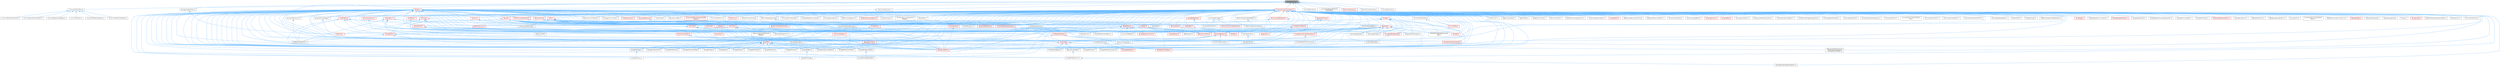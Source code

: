 digraph "ISlateMetaData.h"
{
 // INTERACTIVE_SVG=YES
 // LATEX_PDF_SIZE
  bgcolor="transparent";
  edge [fontname=Helvetica,fontsize=10,labelfontname=Helvetica,labelfontsize=10];
  node [fontname=Helvetica,fontsize=10,shape=box,height=0.2,width=0.4];
  Node1 [id="Node000001",label="ISlateMetaData.h",height=0.2,width=0.4,color="gray40", fillcolor="grey60", style="filled", fontcolor="black",tooltip=" "];
  Node1 -> Node2 [id="edge1_Node000001_Node000002",dir="back",color="steelblue1",style="solid",tooltip=" "];
  Node2 [id="Node000002",label="CommonButtonBase.h",height=0.2,width=0.4,color="grey40", fillcolor="white", style="filled",URL="$df/d0b/CommonButtonBase_8h.html",tooltip=" "];
  Node2 -> Node3 [id="edge2_Node000002_Node000003",dir="back",color="steelblue1",style="solid",tooltip=" "];
  Node3 [id="Node000003",label="CommonBoundActionBar.h",height=0.2,width=0.4,color="grey40", fillcolor="white", style="filled",URL="$dc/df9/CommonBoundActionBar_8h.html",tooltip=" "];
  Node2 -> Node4 [id="edge3_Node000002_Node000004",dir="back",color="steelblue1",style="solid",tooltip=" "];
  Node4 [id="Node000004",label="CommonBoundActionButton.h",height=0.2,width=0.4,color="grey40", fillcolor="white", style="filled",URL="$d1/d5d/CommonBoundActionButton_8h.html",tooltip=" "];
  Node2 -> Node5 [id="edge4_Node000002_Node000005",dir="back",color="steelblue1",style="solid",tooltip=" "];
  Node5 [id="Node000005",label="CommonButtonGroupBase.h",height=0.2,width=0.4,color="grey40", fillcolor="white", style="filled",URL="$d2/dc1/CommonButtonGroupBase_8h.html",tooltip=" "];
  Node2 -> Node6 [id="edge5_Node000002_Node000006",dir="back",color="steelblue1",style="solid",tooltip=" "];
  Node6 [id="Node000006",label="CommonRotator.h",height=0.2,width=0.4,color="grey40", fillcolor="white", style="filled",URL="$d3/d3f/CommonRotator_8h.html",tooltip=" "];
  Node2 -> Node7 [id="edge6_Node000002_Node000007",dir="back",color="steelblue1",style="solid",tooltip=" "];
  Node7 [id="Node000007",label="CommonUIEditorSettings.h",height=0.2,width=0.4,color="grey40", fillcolor="white", style="filled",URL="$dd/d37/CommonUIEditorSettings_8h.html",tooltip=" "];
  Node2 -> Node8 [id="edge7_Node000002_Node000008",dir="back",color="steelblue1",style="solid",tooltip=" "];
  Node8 [id="Node000008",label="SCommonButtonTableRow.h",height=0.2,width=0.4,color="grey40", fillcolor="white", style="filled",URL="$df/d65/SCommonButtonTableRow_8h.html",tooltip=" "];
  Node1 -> Node9 [id="edge8_Node000001_Node000009",dir="back",color="steelblue1",style="solid",tooltip=" "];
  Node9 [id="Node000009",label="DeclarativeSyntaxSupport.h",height=0.2,width=0.4,color="red", fillcolor="#FFF0F0", style="filled",URL="$d9/d96/DeclarativeSyntaxSupport_8h.html",tooltip=" "];
  Node9 -> Node10 [id="edge9_Node000009_Node000010",dir="back",color="steelblue1",style="solid",tooltip=" "];
  Node10 [id="Node000010",label="AboutScreen.h",height=0.2,width=0.4,color="grey40", fillcolor="white", style="filled",URL="$d0/d33/AboutScreen_8h.html",tooltip=" "];
  Node9 -> Node11 [id="edge10_Node000009_Node000011",dir="back",color="steelblue1",style="solid",tooltip=" "];
  Node11 [id="Node000011",label="AnimationEditorUtils.h",height=0.2,width=0.4,color="grey40", fillcolor="white", style="filled",URL="$df/d23/AnimationEditorUtils_8h.html",tooltip=" "];
  Node9 -> Node12 [id="edge11_Node000009_Node000012",dir="back",color="steelblue1",style="solid",tooltip=" "];
  Node12 [id="Node000012",label="BasicLayoutWidgetSlot.h",height=0.2,width=0.4,color="red", fillcolor="#FFF0F0", style="filled",URL="$d4/d34/BasicLayoutWidgetSlot_8h.html",tooltip=" "];
  Node12 -> Node304 [id="edge12_Node000012_Node000304",dir="back",color="steelblue1",style="solid",tooltip=" "];
  Node304 [id="Node000304",label="SBoxPanel.h",height=0.2,width=0.4,color="red", fillcolor="#FFF0F0", style="filled",URL="$d8/de6/SBoxPanel_8h.html",tooltip=" "];
  Node304 -> Node305 [id="edge13_Node000304_Node000305",dir="back",color="steelblue1",style="solid",tooltip=" "];
  Node305 [id="Node000305",label="BoneDragDropOp.h",height=0.2,width=0.4,color="grey40", fillcolor="white", style="filled",URL="$d9/dba/BoneDragDropOp_8h.html",tooltip=" "];
  Node304 -> Node306 [id="edge14_Node000304_Node000306",dir="back",color="steelblue1",style="solid",tooltip=" "];
  Node306 [id="Node000306",label="ClassDragDropOp.h",height=0.2,width=0.4,color="grey40", fillcolor="white", style="filled",URL="$d5/d37/ClassDragDropOp_8h.html",tooltip=" "];
  Node304 -> Node310 [id="edge15_Node000304_Node000310",dir="back",color="steelblue1",style="solid",tooltip=" "];
  Node310 [id="Node000310",label="DecoratedDragDropOp.h",height=0.2,width=0.4,color="red", fillcolor="#FFF0F0", style="filled",URL="$d6/d6a/DecoratedDragDropOp_8h.html",tooltip=" "];
  Node310 -> Node320 [id="edge16_Node000310_Node000320",dir="back",color="steelblue1",style="solid",tooltip=" "];
  Node320 [id="Node000320",label="LevelDragDropOp.h",height=0.2,width=0.4,color="grey40", fillcolor="white", style="filled",URL="$dc/da5/LevelDragDropOp_8h.html",tooltip=" "];
  Node304 -> Node98 [id="edge17_Node000304_Node000098",dir="back",color="steelblue1",style="solid",tooltip=" "];
  Node98 [id="Node000098",label="GameModeInfoCustomizer.h",height=0.2,width=0.4,color="grey40", fillcolor="white", style="filled",URL="$d5/df3/GameModeInfoCustomizer_8h.html",tooltip=" "];
  Node304 -> Node320 [id="edge18_Node000304_Node000320",dir="back",color="steelblue1",style="solid",tooltip=" "];
  Node304 -> Node327 [id="edge19_Node000304_Node000327",dir="back",color="steelblue1",style="solid",tooltip=" "];
  Node327 [id="Node000327",label="PropertyCustomizationHelpers.h",height=0.2,width=0.4,color="red", fillcolor="#FFF0F0", style="filled",URL="$d7/dd0/PropertyCustomizationHelpers_8h.html",tooltip=" "];
  Node327 -> Node98 [id="edge20_Node000327_Node000098",dir="back",color="steelblue1",style="solid",tooltip=" "];
  Node304 -> Node331 [id="edge21_Node000304_Node000331",dir="back",color="steelblue1",style="solid",tooltip=" "];
  Node331 [id="Node000331",label="SBreadcrumbTrail.h",height=0.2,width=0.4,color="red", fillcolor="#FFF0F0", style="filled",URL="$d4/de2/SBreadcrumbTrail_8h.html",tooltip=" "];
  Node304 -> Node332 [id="edge22_Node000304_Node000332",dir="back",color="steelblue1",style="solid",tooltip=" "];
  Node332 [id="Node000332",label="SComboButton.h",height=0.2,width=0.4,color="red", fillcolor="#FFF0F0", style="filled",URL="$dc/d43/SComboButton_8h.html",tooltip=" "];
  Node332 -> Node174 [id="edge23_Node000332_Node000174",dir="back",color="steelblue1",style="solid",tooltip=" "];
  Node174 [id="Node000174",label="SBoneMappingBase.h",height=0.2,width=0.4,color="grey40", fillcolor="white", style="filled",URL="$d7/d49/SBoneMappingBase_8h.html",tooltip=" "];
  Node332 -> Node99 [id="edge24_Node000332_Node000099",dir="back",color="steelblue1",style="solid",tooltip=" "];
  Node99 [id="Node000099",label="SComboBox.h",height=0.2,width=0.4,color="red", fillcolor="#FFF0F0", style="filled",URL="$d2/dd5/SComboBox_8h.html",tooltip=" "];
  Node99 -> Node108 [id="edge25_Node000099_Node000108",dir="back",color="steelblue1",style="solid",tooltip=" "];
  Node108 [id="Node000108",label="SBlueprintEditorSelected\lDebugObjectWidget.h",height=0.2,width=0.4,color="grey40", fillcolor="white", style="filled",URL="$de/d6c/SBlueprintEditorSelectedDebugObjectWidget_8h.html",tooltip=" "];
  Node99 -> Node109 [id="edge26_Node000099_Node000109",dir="back",color="steelblue1",style="solid",tooltip=" "];
  Node109 [id="Node000109",label="SCSVImportOptions.h",height=0.2,width=0.4,color="grey40", fillcolor="white", style="filled",URL="$d7/dfe/SCSVImportOptions_8h.html",tooltip=" "];
  Node99 -> Node110 [id="edge27_Node000099_Node000110",dir="back",color="steelblue1",style="solid",tooltip=" "];
  Node110 [id="Node000110",label="SEditableComboBox.h",height=0.2,width=0.4,color="red", fillcolor="#FFF0F0", style="filled",URL="$d0/d8c/SEditableComboBox_8h.html",tooltip=" "];
  Node99 -> Node112 [id="edge28_Node000099_Node000112",dir="back",color="steelblue1",style="solid",tooltip=" "];
  Node112 [id="Node000112",label="SNameComboBox.h",height=0.2,width=0.4,color="grey40", fillcolor="white", style="filled",URL="$d8/d4b/SNameComboBox_8h.html",tooltip=" "];
  Node112 -> Node57 [id="edge29_Node000112_Node000057",dir="back",color="steelblue1",style="solid",tooltip=" "];
  Node57 [id="Node000057",label="SGraphPinNameList.h",height=0.2,width=0.4,color="grey40", fillcolor="white", style="filled",URL="$d4/d09/SGraphPinNameList_8h.html",tooltip=" "];
  Node57 -> Node58 [id="edge30_Node000057_Node000058",dir="back",color="steelblue1",style="solid",tooltip=" "];
  Node58 [id="Node000058",label="SGraphPinDataTableRowName.h",height=0.2,width=0.4,color="grey40", fillcolor="white", style="filled",URL="$d3/d40/SGraphPinDataTableRowName_8h.html",tooltip=" "];
  Node99 -> Node93 [id="edge31_Node000099_Node000093",dir="back",color="steelblue1",style="solid",tooltip=" "];
  Node93 [id="Node000093",label="SlateSharedPCH.h",height=0.2,width=0.4,color="red", fillcolor="#FFF0F0", style="filled",URL="$d1/dfc/SlateSharedPCH_8h.html",tooltip=" "];
  Node332 -> Node256 [id="edge32_Node000332_Node000256",dir="back",color="steelblue1",style="solid",tooltip=" "];
  Node256 [id="Node000256",label="SComponentClassCombo.h",height=0.2,width=0.4,color="red", fillcolor="#FFF0F0", style="filled",URL="$dc/df2/SComponentClassCombo_8h.html",tooltip=" "];
  Node332 -> Node149 [id="edge33_Node000332_Node000149",dir="back",color="steelblue1",style="solid",tooltip=" "];
  Node149 [id="Node000149",label="SGridLineSpacingList.h",height=0.2,width=0.4,color="grey40", fillcolor="white", style="filled",URL="$db/d48/SGridLineSpacingList_8h.html",tooltip=" "];
  Node332 -> Node156 [id="edge34_Node000332_Node000156",dir="back",color="steelblue1",style="solid",tooltip=" "];
  Node156 [id="Node000156",label="SNumericDropDown.h",height=0.2,width=0.4,color="grey40", fillcolor="white", style="filled",URL="$d3/d12/SNumericDropDown_8h.html",tooltip=" "];
  Node332 -> Node336 [id="edge35_Node000332_Node000336",dir="back",color="steelblue1",style="solid",tooltip=" "];
  Node336 [id="Node000336",label="SPopUpErrorText.h",height=0.2,width=0.4,color="red", fillcolor="#FFF0F0", style="filled",URL="$d7/d15/SPopUpErrorText_8h.html",tooltip=" "];
  Node332 -> Node93 [id="edge36_Node000332_Node000093",dir="back",color="steelblue1",style="solid",tooltip=" "];
  Node304 -> Node110 [id="edge37_Node000304_Node000110",dir="back",color="steelblue1",style="solid",tooltip=" "];
  Node304 -> Node337 [id="edge38_Node000304_Node000337",dir="back",color="steelblue1",style="solid",tooltip=" "];
  Node337 [id="Node000337",label="SFilterBarClippingHorizontal\lBox.h",height=0.2,width=0.4,color="grey40", fillcolor="white", style="filled",URL="$dd/d94/SFilterBarClippingHorizontalBox_8h.html",tooltip=" "];
  Node304 -> Node149 [id="edge39_Node000304_Node000149",dir="back",color="steelblue1",style="solid",tooltip=" "];
  Node304 -> Node338 [id="edge40_Node000304_Node000338",dir="back",color="steelblue1",style="solid",tooltip=" "];
  Node338 [id="Node000338",label="SHeader.h",height=0.2,width=0.4,color="red", fillcolor="#FFF0F0", style="filled",URL="$de/d21/SHeader_8h.html",tooltip=" "];
  Node304 -> Node156 [id="edge41_Node000304_Node000156",dir="back",color="steelblue1",style="solid",tooltip=" "];
  Node304 -> Node339 [id="edge42_Node000304_Node000339",dir="back",color="steelblue1",style="solid",tooltip=" "];
  Node339 [id="Node000339",label="SNumericEntryBox.h",height=0.2,width=0.4,color="red", fillcolor="#FFF0F0", style="filled",URL="$d8/d1a/SNumericEntryBox_8h.html",tooltip=" "];
  Node339 -> Node59 [id="edge43_Node000339_Node000059",dir="back",color="steelblue1",style="solid",tooltip=" "];
  Node59 [id="Node000059",label="SGraphPinNum.h",height=0.2,width=0.4,color="grey40", fillcolor="white", style="filled",URL="$d7/da4/SGraphPinNum_8h.html",tooltip=" "];
  Node59 -> Node60 [id="edge44_Node000059_Node000060",dir="back",color="steelblue1",style="solid",tooltip=" "];
  Node60 [id="Node000060",label="SGraphPinInteger.h",height=0.2,width=0.4,color="grey40", fillcolor="white", style="filled",URL="$df/d54/SGraphPinInteger_8h.html",tooltip=" "];
  Node339 -> Node61 [id="edge45_Node000339_Node000061",dir="back",color="steelblue1",style="solid",tooltip=" "];
  Node61 [id="Node000061",label="SGraphPinNumSlider.h",height=0.2,width=0.4,color="grey40", fillcolor="white", style="filled",URL="$d5/d00/SGraphPinNumSlider_8h.html",tooltip=" "];
  Node61 -> Node62 [id="edge46_Node000061_Node000062",dir="back",color="steelblue1",style="solid",tooltip=" "];
  Node62 [id="Node000062",label="SGraphPinIntegerSlider.h",height=0.2,width=0.4,color="grey40", fillcolor="white", style="filled",URL="$da/d60/SGraphPinIntegerSlider_8h.html",tooltip=" "];
  Node339 -> Node69 [id="edge47_Node000339_Node000069",dir="back",color="steelblue1",style="solid",tooltip=" "];
  Node69 [id="Node000069",label="SGraphPinVector2DSlider.h",height=0.2,width=0.4,color="grey40", fillcolor="white", style="filled",URL="$d7/d05/SGraphPinVector2DSlider_8h.html",tooltip=" "];
  Node339 -> Node72 [id="edge48_Node000339_Node000072",dir="back",color="steelblue1",style="solid",tooltip=" "];
  Node72 [id="Node000072",label="SGraphPinVectorSlider.h",height=0.2,width=0.4,color="grey40", fillcolor="white", style="filled",URL="$dc/d38/SGraphPinVectorSlider_8h.html",tooltip=" "];
  Node304 -> Node87 [id="edge49_Node000304_Node000087",dir="back",color="steelblue1",style="solid",tooltip=" "];
  Node87 [id="Node000087",label="SlateCore.h",height=0.2,width=0.4,color="red", fillcolor="#FFF0F0", style="filled",URL="$dc/d03/SlateCore_8h.html",tooltip=" "];
  Node304 -> Node93 [id="edge50_Node000304_Node000093",dir="back",color="steelblue1",style="solid",tooltip=" "];
  Node12 -> Node16 [id="edge51_Node000012_Node000016",dir="back",color="steelblue1",style="solid",tooltip=" "];
  Node16 [id="Node000016",label="SNodePanel.h",height=0.2,width=0.4,color="red", fillcolor="#FFF0F0", style="filled",URL="$da/db1/SNodePanel_8h.html",tooltip=" "];
  Node16 -> Node23 [id="edge52_Node000016_Node000023",dir="back",color="steelblue1",style="solid",tooltip=" "];
  Node23 [id="Node000023",label="SCommentBubble.h",height=0.2,width=0.4,color="grey40", fillcolor="white", style="filled",URL="$d9/d84/SCommentBubble_8h.html",tooltip=" "];
  Node16 -> Node24 [id="edge53_Node000016_Node000024",dir="back",color="steelblue1",style="solid",tooltip=" "];
  Node24 [id="Node000024",label="SDesignSurface.h",height=0.2,width=0.4,color="grey40", fillcolor="white", style="filled",URL="$d0/d2a/SDesignSurface_8h.html",tooltip=" "];
  Node24 -> Node25 [id="edge54_Node000024_Node000025",dir="back",color="steelblue1",style="solid",tooltip=" "];
  Node25 [id="Node000025",label="SDesignerView.h",height=0.2,width=0.4,color="grey40", fillcolor="white", style="filled",URL="$d2/d14/SDesignerView_8h.html",tooltip=" "];
  Node16 -> Node26 [id="edge55_Node000016_Node000026",dir="back",color="steelblue1",style="solid",tooltip=" "];
  Node26 [id="Node000026",label="SGraphNode.h",height=0.2,width=0.4,color="red", fillcolor="#FFF0F0", style="filled",URL="$d2/d30/SGraphNode_8h.html",tooltip=" "];
  Node26 -> Node27 [id="edge56_Node000026_Node000027",dir="back",color="steelblue1",style="solid",tooltip=" "];
  Node27 [id="Node000027",label="DataflowGraphEditor.h",height=0.2,width=0.4,color="grey40", fillcolor="white", style="filled",URL="$d4/dfa/DataflowGraphEditor_8h.html",tooltip=" "];
  Node26 -> Node32 [id="edge57_Node000026_Node000032",dir="back",color="steelblue1",style="solid",tooltip=" "];
  Node32 [id="Node000032",label="SGraphNodeDefault.h",height=0.2,width=0.4,color="grey40", fillcolor="white", style="filled",URL="$de/daa/SGraphNodeDefault_8h.html",tooltip=" "];
  Node32 -> Node33 [id="edge58_Node000032_Node000033",dir="back",color="steelblue1",style="solid",tooltip=" "];
  Node33 [id="Node000033",label="SGraphNodeKnot.h",height=0.2,width=0.4,color="red", fillcolor="#FFF0F0", style="filled",URL="$da/da5/SGraphNodeKnot_8h.html",tooltip=" "];
  Node26 -> Node44 [id="edge59_Node000026_Node000044",dir="back",color="steelblue1",style="solid",tooltip=" "];
  Node44 [id="Node000044",label="SGraphPanel.h",height=0.2,width=0.4,color="grey40", fillcolor="white", style="filled",URL="$d2/dcf/SGraphPanel_8h.html",tooltip=" "];
  Node26 -> Node45 [id="edge60_Node000026_Node000045",dir="back",color="steelblue1",style="solid",tooltip=" "];
  Node45 [id="Node000045",label="SGraphPin.h",height=0.2,width=0.4,color="red", fillcolor="#FFF0F0", style="filled",URL="$d1/dd1/SGraphPin_8h.html",tooltip=" "];
  Node45 -> Node33 [id="edge61_Node000045_Node000033",dir="back",color="steelblue1",style="solid",tooltip=" "];
  Node45 -> Node44 [id="edge62_Node000045_Node000044",dir="back",color="steelblue1",style="solid",tooltip=" "];
  Node45 -> Node53 [id="edge63_Node000045_Node000053",dir="back",color="steelblue1",style="solid",tooltip=" "];
  Node53 [id="Node000053",label="SGraphPinBool.h",height=0.2,width=0.4,color="grey40", fillcolor="white", style="filled",URL="$d8/d82/SGraphPinBool_8h.html",tooltip=" "];
  Node45 -> Node54 [id="edge64_Node000045_Node000054",dir="back",color="steelblue1",style="solid",tooltip=" "];
  Node54 [id="Node000054",label="SGraphPinColor.h",height=0.2,width=0.4,color="grey40", fillcolor="white", style="filled",URL="$dd/d8d/SGraphPinColor_8h.html",tooltip=" "];
  Node45 -> Node55 [id="edge65_Node000045_Node000055",dir="back",color="steelblue1",style="solid",tooltip=" "];
  Node55 [id="Node000055",label="SGraphPinEnum.h",height=0.2,width=0.4,color="grey40", fillcolor="white", style="filled",URL="$dc/d1a/SGraphPinEnum_8h.html",tooltip=" "];
  Node45 -> Node56 [id="edge66_Node000045_Node000056",dir="back",color="steelblue1",style="solid",tooltip=" "];
  Node56 [id="Node000056",label="SGraphPinExec.h",height=0.2,width=0.4,color="grey40", fillcolor="white", style="filled",URL="$d1/d4c/SGraphPinExec_8h.html",tooltip=" "];
  Node45 -> Node57 [id="edge67_Node000045_Node000057",dir="back",color="steelblue1",style="solid",tooltip=" "];
  Node45 -> Node59 [id="edge68_Node000045_Node000059",dir="back",color="steelblue1",style="solid",tooltip=" "];
  Node45 -> Node61 [id="edge69_Node000045_Node000061",dir="back",color="steelblue1",style="solid",tooltip=" "];
  Node45 -> Node63 [id="edge70_Node000045_Node000063",dir="back",color="steelblue1",style="solid",tooltip=" "];
  Node63 [id="Node000063",label="SGraphPinObject.h",height=0.2,width=0.4,color="grey40", fillcolor="white", style="filled",URL="$da/dd6/SGraphPinObject_8h.html",tooltip=" "];
  Node63 -> Node64 [id="edge71_Node000063_Node000064",dir="back",color="steelblue1",style="solid",tooltip=" "];
  Node64 [id="Node000064",label="SGraphPinClass.h",height=0.2,width=0.4,color="grey40", fillcolor="white", style="filled",URL="$df/d8d/SGraphPinClass_8h.html",tooltip=" "];
  Node45 -> Node65 [id="edge72_Node000045_Node000065",dir="back",color="steelblue1",style="solid",tooltip=" "];
  Node65 [id="Node000065",label="SGraphPinString.h",height=0.2,width=0.4,color="grey40", fillcolor="white", style="filled",URL="$d0/d49/SGraphPinString_8h.html",tooltip=" "];
  Node45 -> Node66 [id="edge73_Node000045_Node000066",dir="back",color="steelblue1",style="solid",tooltip=" "];
  Node66 [id="Node000066",label="SGraphPinStructInstance.h",height=0.2,width=0.4,color="grey40", fillcolor="white", style="filled",URL="$db/d8b/SGraphPinStructInstance_8h.html",tooltip=" "];
  Node45 -> Node67 [id="edge74_Node000045_Node000067",dir="back",color="steelblue1",style="solid",tooltip=" "];
  Node67 [id="Node000067",label="SGraphPinVector.h",height=0.2,width=0.4,color="grey40", fillcolor="white", style="filled",URL="$d8/de7/SGraphPinVector_8h.html",tooltip=" "];
  Node45 -> Node68 [id="edge75_Node000045_Node000068",dir="back",color="steelblue1",style="solid",tooltip=" "];
  Node68 [id="Node000068",label="SGraphPinVector2D.h",height=0.2,width=0.4,color="grey40", fillcolor="white", style="filled",URL="$d7/d67/SGraphPinVector2D_8h.html",tooltip=" "];
  Node45 -> Node69 [id="edge76_Node000045_Node000069",dir="back",color="steelblue1",style="solid",tooltip=" "];
  Node45 -> Node70 [id="edge77_Node000045_Node000070",dir="back",color="steelblue1",style="solid",tooltip=" "];
  Node70 [id="Node000070",label="SGraphPinVector4.h",height=0.2,width=0.4,color="grey40", fillcolor="white", style="filled",URL="$d4/d94/SGraphPinVector4_8h.html",tooltip=" "];
  Node45 -> Node71 [id="edge78_Node000045_Node000071",dir="back",color="steelblue1",style="solid",tooltip=" "];
  Node71 [id="Node000071",label="SGraphPinVector4Slider.h",height=0.2,width=0.4,color="grey40", fillcolor="white", style="filled",URL="$d9/db8/SGraphPinVector4Slider_8h.html",tooltip=" "];
  Node45 -> Node72 [id="edge79_Node000045_Node000072",dir="back",color="steelblue1",style="solid",tooltip=" "];
  Node16 -> Node41 [id="edge80_Node000016_Node000041",dir="back",color="steelblue1",style="solid",tooltip=" "];
  Node41 [id="Node000041",label="SGraphNodeComment.h",height=0.2,width=0.4,color="red", fillcolor="#FFF0F0", style="filled",URL="$d7/db6/SGraphNodeComment_8h.html",tooltip=" "];
  Node16 -> Node44 [id="edge81_Node000016_Node000044",dir="back",color="steelblue1",style="solid",tooltip=" "];
  Node9 -> Node305 [id="edge82_Node000009_Node000305",dir="back",color="steelblue1",style="solid",tooltip=" "];
  Node9 -> Node173 [id="edge83_Node000009_Node000173",dir="back",color="steelblue1",style="solid",tooltip=" "];
  Node173 [id="Node000173",label="BoneSelectionWidget.h",height=0.2,width=0.4,color="grey40", fillcolor="white", style="filled",URL="$d4/dd3/BoneSelectionWidget_8h.html",tooltip=" "];
  Node173 -> Node174 [id="edge84_Node000173_Node000174",dir="back",color="steelblue1",style="solid",tooltip=" "];
  Node9 -> Node97 [id="edge85_Node000009_Node000097",dir="back",color="steelblue1",style="solid",tooltip=" "];
  Node97 [id="Node000097",label="BrushBuilderDragDropOp.h",height=0.2,width=0.4,color="grey40", fillcolor="white", style="filled",URL="$d9/d56/BrushBuilderDragDropOp_8h.html",tooltip=" "];
  Node9 -> Node306 [id="edge86_Node000009_Node000306",dir="back",color="steelblue1",style="solid",tooltip=" "];
  Node9 -> Node691 [id="edge87_Node000009_Node000691",dir="back",color="steelblue1",style="solid",tooltip=" "];
  Node691 [id="Node000691",label="CreditsScreen.h",height=0.2,width=0.4,color="grey40", fillcolor="white", style="filled",URL="$d7/db9/CreditsScreen_8h.html",tooltip=" "];
  Node9 -> Node27 [id="edge88_Node000009_Node000027",dir="back",color="steelblue1",style="solid",tooltip=" "];
  Node9 -> Node694 [id="edge89_Node000009_Node000694",dir="back",color="steelblue1",style="solid",tooltip=" "];
  Node694 [id="Node000694",label="DebuggerCommands.h",height=0.2,width=0.4,color="grey40", fillcolor="white", style="filled",URL="$dc/da1/DebuggerCommands_8h.html",tooltip=" "];
  Node9 -> Node310 [id="edge90_Node000009_Node000310",dir="back",color="steelblue1",style="solid",tooltip=" "];
  Node9 -> Node619 [id="edge91_Node000009_Node000619",dir="back",color="steelblue1",style="solid",tooltip=" "];
  Node619 [id="Node000619",label="DetailWidgetRow.h",height=0.2,width=0.4,color="red", fillcolor="#FFF0F0", style="filled",URL="$d4/d4d/DetailWidgetRow_8h.html",tooltip=" "];
  Node619 -> Node327 [id="edge92_Node000619_Node000327",dir="back",color="steelblue1",style="solid",tooltip=" "];
  Node9 -> Node355 [id="edge93_Node000009_Node000355",dir="back",color="steelblue1",style="solid",tooltip=" "];
  Node355 [id="Node000355",label="Dialogs.h",height=0.2,width=0.4,color="red", fillcolor="#FFF0F0", style="filled",URL="$d2/d5c/Dialogs_8h.html",tooltip=" "];
  Node9 -> Node358 [id="edge94_Node000009_Node000358",dir="back",color="steelblue1",style="solid",tooltip=" "];
  Node358 [id="Node000358",label="DlgPickAssetPath.h",height=0.2,width=0.4,color="grey40", fillcolor="white", style="filled",URL="$db/d31/DlgPickAssetPath_8h.html",tooltip=" "];
  Node9 -> Node359 [id="edge95_Node000009_Node000359",dir="back",color="steelblue1",style="solid",tooltip=" "];
  Node359 [id="Node000359",label="DlgPickPath.h",height=0.2,width=0.4,color="grey40", fillcolor="white", style="filled",URL="$d9/d16/DlgPickPath_8h.html",tooltip=" "];
  Node9 -> Node179 [id="edge96_Node000009_Node000179",dir="back",color="steelblue1",style="solid",tooltip=" "];
  Node179 [id="Node000179",label="DlgReferenceTree.h",height=0.2,width=0.4,color="grey40", fillcolor="white", style="filled",URL="$db/dd3/DlgReferenceTree_8h.html",tooltip=" "];
  Node9 -> Node180 [id="edge97_Node000009_Node000180",dir="back",color="steelblue1",style="solid",tooltip=" "];
  Node180 [id="Node000180",label="FindInBlueprints.h",height=0.2,width=0.4,color="red", fillcolor="#FFF0F0", style="filled",URL="$d0/d27/FindInBlueprints_8h.html",tooltip=" "];
  Node9 -> Node195 [id="edge98_Node000009_Node000195",dir="back",color="steelblue1",style="solid",tooltip=" "];
  Node195 [id="Node000195",label="FindInGraph.h",height=0.2,width=0.4,color="grey40", fillcolor="white", style="filled",URL="$de/d36/FindInGraph_8h.html",tooltip=" "];
  Node9 -> Node556 [id="edge99_Node000009_Node000556",dir="back",color="steelblue1",style="solid",tooltip=" "];
  Node556 [id="Node000556",label="FractureEditorModeToolkit.h",height=0.2,width=0.4,color="red", fillcolor="#FFF0F0", style="filled",URL="$da/d01/FractureEditorModeToolkit_8h.html",tooltip=" "];
  Node9 -> Node98 [id="edge100_Node000009_Node000098",dir="back",color="steelblue1",style="solid",tooltip=" "];
  Node9 -> Node695 [id="edge101_Node000009_Node000695",dir="back",color="steelblue1",style="solid",tooltip=" "];
  Node695 [id="Node000695",label="GraphEditor.h",height=0.2,width=0.4,color="red", fillcolor="#FFF0F0", style="filled",URL="$dc/dc5/GraphEditor_8h.html",tooltip=" "];
  Node695 -> Node27 [id="edge102_Node000695_Node000027",dir="back",color="steelblue1",style="solid",tooltip=" "];
  Node695 -> Node255 [id="edge103_Node000695_Node000255",dir="back",color="steelblue1",style="solid",tooltip=" "];
  Node255 [id="Node000255",label="SBlueprintDiff.h",height=0.2,width=0.4,color="grey40", fillcolor="white", style="filled",URL="$de/d6d/SBlueprintDiff_8h.html",tooltip=" "];
  Node695 -> Node261 [id="edge104_Node000695_Node000261",dir="back",color="steelblue1",style="solid",tooltip=" "];
  Node261 [id="Node000261",label="SGraphEditorActionMenu.h",height=0.2,width=0.4,color="grey40", fillcolor="white", style="filled",URL="$dd/d8d/SGraphEditorActionMenu_8h.html",tooltip=" "];
  Node695 -> Node26 [id="edge105_Node000695_Node000026",dir="back",color="steelblue1",style="solid",tooltip=" "];
  Node695 -> Node44 [id="edge106_Node000695_Node000044",dir="back",color="steelblue1",style="solid",tooltip=" "];
  Node695 -> Node16 [id="edge107_Node000695_Node000016",dir="back",color="steelblue1",style="solid",tooltip=" "];
  Node9 -> Node320 [id="edge108_Node000009_Node000320",dir="back",color="steelblue1",style="solid",tooltip=" "];
  Node9 -> Node670 [id="edge109_Node000009_Node000670",dir="back",color="steelblue1",style="solid",tooltip=" "];
  Node670 [id="Node000670",label="MiniCurveEditor.h",height=0.2,width=0.4,color="grey40", fillcolor="white", style="filled",URL="$d7/dad/MiniCurveEditor_8h.html",tooltip=" "];
  Node9 -> Node132 [id="edge110_Node000009_Node000132",dir="back",color="steelblue1",style="solid",tooltip=" "];
  Node132 [id="Node000132",label="MultiBox.h",height=0.2,width=0.4,color="red", fillcolor="#FFF0F0", style="filled",URL="$d5/d73/MultiBox_8h.html",tooltip=" "];
  Node9 -> Node704 [id="edge111_Node000009_Node000704",dir="back",color="steelblue1",style="solid",tooltip=" "];
  Node704 [id="Node000704",label="PanelExtensionSubsystem.h",height=0.2,width=0.4,color="grey40", fillcolor="white", style="filled",URL="$d7/df2/PanelExtensionSubsystem_8h.html",tooltip=" "];
  Node9 -> Node327 [id="edge112_Node000009_Node000327",dir="back",color="steelblue1",style="solid",tooltip=" "];
  Node9 -> Node252 [id="edge113_Node000009_Node000252",dir="back",color="steelblue1",style="solid",tooltip=" "];
  Node252 [id="Node000252",label="PropertyInfoViewStyle.h",height=0.2,width=0.4,color="grey40", fillcolor="white", style="filled",URL="$d0/da8/PropertyInfoViewStyle_8h.html",tooltip=" "];
  Node9 -> Node253 [id="edge114_Node000009_Node000253",dir="back",color="steelblue1",style="solid",tooltip=" "];
  Node253 [id="Node000253",label="ReferenceSectionSelection\lWidget.h",height=0.2,width=0.4,color="grey40", fillcolor="white", style="filled",URL="$db/d75/ReferenceSectionSelectionWidget_8h.html",tooltip=" "];
  Node9 -> Node707 [id="edge115_Node000009_Node000707",dir="back",color="steelblue1",style="solid",tooltip=" "];
  Node707 [id="Node000707",label="SAsyncOperationStatus.h",height=0.2,width=0.4,color="grey40", fillcolor="white", style="filled",URL="$dc/d3f/SAsyncOperationStatus_8h.html",tooltip=" "];
  Node9 -> Node838 [id="edge116_Node000009_Node000838",dir="back",color="steelblue1",style="solid",tooltip=" "];
  Node838 [id="Node000838",label="SAudioMeter.h",height=0.2,width=0.4,color="red", fillcolor="#FFF0F0", style="filled",URL="$d5/d48/SAudioMeter_8h.html",tooltip=" "];
  Node9 -> Node716 [id="edge117_Node000009_Node000716",dir="back",color="steelblue1",style="solid",tooltip=" "];
  Node716 [id="Node000716",label="SBackgroundBlur.h",height=0.2,width=0.4,color="grey40", fillcolor="white", style="filled",URL="$d7/d30/SBackgroundBlur_8h.html",tooltip=" "];
  Node9 -> Node255 [id="edge118_Node000009_Node000255",dir="back",color="steelblue1",style="solid",tooltip=" "];
  Node9 -> Node108 [id="edge119_Node000009_Node000108",dir="back",color="steelblue1",style="solid",tooltip=" "];
  Node9 -> Node288 [id="edge120_Node000009_Node000288",dir="back",color="steelblue1",style="solid",tooltip=" "];
  Node288 [id="Node000288",label="SBlueprintNamespaceEntry.h",height=0.2,width=0.4,color="grey40", fillcolor="white", style="filled",URL="$d4/d22/SBlueprintNamespaceEntry_8h.html",tooltip=" "];
  Node9 -> Node717 [id="edge121_Node000009_Node000717",dir="back",color="steelblue1",style="solid",tooltip=" "];
  Node717 [id="Node000717",label="SBlueprintRevisionMenu.h",height=0.2,width=0.4,color="grey40", fillcolor="white", style="filled",URL="$dc/dd7/SBlueprintRevisionMenu_8h.html",tooltip=" "];
  Node9 -> Node174 [id="edge122_Node000009_Node000174",dir="back",color="steelblue1",style="solid",tooltip=" "];
  Node9 -> Node718 [id="edge123_Node000009_Node000718",dir="back",color="steelblue1",style="solid",tooltip=" "];
  Node718 [id="Node000718",label="SBorder.h",height=0.2,width=0.4,color="red", fillcolor="#FFF0F0", style="filled",URL="$d2/d10/SBorder_8h.html",tooltip=" "];
  Node718 -> Node305 [id="edge124_Node000718_Node000305",dir="back",color="steelblue1",style="solid",tooltip=" "];
  Node718 -> Node97 [id="edge125_Node000718_Node000097",dir="back",color="steelblue1",style="solid",tooltip=" "];
  Node718 -> Node306 [id="edge126_Node000718_Node000306",dir="back",color="steelblue1",style="solid",tooltip=" "];
  Node718 -> Node310 [id="edge127_Node000718_Node000310",dir="back",color="steelblue1",style="solid",tooltip=" "];
  Node718 -> Node355 [id="edge128_Node000718_Node000355",dir="back",color="steelblue1",style="solid",tooltip=" "];
  Node718 -> Node320 [id="edge129_Node000718_Node000320",dir="back",color="steelblue1",style="solid",tooltip=" "];
  Node718 -> Node719 [id="edge130_Node000718_Node000719",dir="back",color="steelblue1",style="solid",tooltip=" "];
  Node719 [id="Node000719",label="SBuildProgress.h",height=0.2,width=0.4,color="grey40", fillcolor="white", style="filled",URL="$dd/d1d/SBuildProgress_8h.html",tooltip=" "];
  Node718 -> Node720 [id="edge131_Node000718_Node000720",dir="back",color="steelblue1",style="solid",tooltip=" "];
  Node720 [id="Node000720",label="SButton.h",height=0.2,width=0.4,color="red", fillcolor="#FFF0F0", style="filled",URL="$d4/d2a/SButton_8h.html",tooltip=" "];
  Node720 -> Node252 [id="edge132_Node000720_Node000252",dir="back",color="steelblue1",style="solid",tooltip=" "];
  Node720 -> Node331 [id="edge133_Node000720_Node000331",dir="back",color="steelblue1",style="solid",tooltip=" "];
  Node720 -> Node110 [id="edge134_Node000720_Node000110",dir="back",color="steelblue1",style="solid",tooltip=" "];
  Node720 -> Node721 [id="edge135_Node000720_Node000721",dir="back",color="steelblue1",style="solid",tooltip=" "];
  Node721 [id="Node000721",label="SHyperlink.h",height=0.2,width=0.4,color="red", fillcolor="#FFF0F0", style="filled",URL="$d3/d8c/SHyperlink_8h.html",tooltip=" "];
  Node720 -> Node267 [id="edge136_Node000720_Node000267",dir="back",color="steelblue1",style="solid",tooltip=" "];
  Node267 [id="Node000267",label="SKeySelector.h",height=0.2,width=0.4,color="grey40", fillcolor="white", style="filled",URL="$de/d62/SKeySelector_8h.html",tooltip=" "];
  Node720 -> Node93 [id="edge137_Node000720_Node000093",dir="back",color="steelblue1",style="solid",tooltip=" "];
  Node718 -> Node671 [id="edge138_Node000718_Node000671",dir="back",color="steelblue1",style="solid",tooltip=" "];
  Node671 [id="Node000671",label="SDockTab.h",height=0.2,width=0.4,color="red", fillcolor="#FFF0F0", style="filled",URL="$d2/d6f/SDockTab_8h.html",tooltip=" "];
  Node671 -> Node545 [id="edge139_Node000671_Node000545",dir="back",color="steelblue1",style="solid",tooltip=" "];
  Node545 [id="Node000545",label="SPersonaToolBox.h",height=0.2,width=0.4,color="red", fillcolor="#FFF0F0", style="filled",URL="$d3/d1c/SPersonaToolBox_8h.html",tooltip=" "];
  Node671 -> Node93 [id="edge140_Node000671_Node000093",dir="back",color="steelblue1",style="solid",tooltip=" "];
  Node718 -> Node723 [id="edge141_Node000718_Node000723",dir="back",color="steelblue1",style="solid",tooltip=" "];
  Node723 [id="Node000723",label="SEditableTextBox.h",height=0.2,width=0.4,color="red", fillcolor="#FFF0F0", style="filled",URL="$df/dd0/SEditableTextBox_8h.html",tooltip=" "];
  Node723 -> Node110 [id="edge142_Node000723_Node000110",dir="back",color="steelblue1",style="solid",tooltip=" "];
  Node723 -> Node149 [id="edge143_Node000723_Node000149",dir="back",color="steelblue1",style="solid",tooltip=" "];
  Node723 -> Node156 [id="edge144_Node000723_Node000156",dir="back",color="steelblue1",style="solid",tooltip=" "];
  Node723 -> Node93 [id="edge145_Node000723_Node000093",dir="back",color="steelblue1",style="solid",tooltip=" "];
  Node718 -> Node725 [id="edge146_Node000718_Node000725",dir="back",color="steelblue1",style="solid",tooltip=" "];
  Node725 [id="Node000725",label="SErrorText.h",height=0.2,width=0.4,color="red", fillcolor="#FFF0F0", style="filled",URL="$d7/d9a/SErrorText_8h.html",tooltip=" "];
  Node725 -> Node726 [id="edge147_Node000725_Node000726",dir="back",color="steelblue1",style="solid",tooltip=" "];
  Node726 [id="Node000726",label="SErrorHint.h",height=0.2,width=0.4,color="red", fillcolor="#FFF0F0", style="filled",URL="$d9/d4d/SErrorHint_8h.html",tooltip=" "];
  Node725 -> Node26 [id="edge148_Node000725_Node000026",dir="back",color="steelblue1",style="solid",tooltip=" "];
  Node725 -> Node336 [id="edge149_Node000725_Node000336",dir="back",color="steelblue1",style="solid",tooltip=" "];
  Node725 -> Node93 [id="edge150_Node000725_Node000093",dir="back",color="steelblue1",style="solid",tooltip=" "];
  Node718 -> Node728 [id="edge151_Node000718_Node000728",dir="back",color="steelblue1",style="solid",tooltip=" "];
  Node728 [id="Node000728",label="SExpandableButton.h",height=0.2,width=0.4,color="red", fillcolor="#FFF0F0", style="filled",URL="$d5/df7/SExpandableButton_8h.html",tooltip=" "];
  Node718 -> Node261 [id="edge152_Node000718_Node000261",dir="back",color="steelblue1",style="solid",tooltip=" "];
  Node718 -> Node45 [id="edge153_Node000718_Node000045",dir="back",color="steelblue1",style="solid",tooltip=" "];
  Node718 -> Node729 [id="edge154_Node000718_Node000729",dir="back",color="steelblue1",style="solid",tooltip=" "];
  Node729 [id="Node000729",label="SHeaderRow.h",height=0.2,width=0.4,color="red", fillcolor="#FFF0F0", style="filled",URL="$d4/d31/SHeaderRow_8h.html",tooltip=" "];
  Node729 -> Node93 [id="edge155_Node000729_Node000093",dir="back",color="steelblue1",style="solid",tooltip=" "];
  Node718 -> Node754 [id="edge156_Node000718_Node000754",dir="back",color="steelblue1",style="solid",tooltip=" "];
  Node754 [id="Node000754",label="SMultiLineEditableTextBox.h",height=0.2,width=0.4,color="red", fillcolor="#FFF0F0", style="filled",URL="$da/d53/SMultiLineEditableTextBox_8h.html",tooltip=" "];
  Node718 -> Node339 [id="edge157_Node000718_Node000339",dir="back",color="steelblue1",style="solid",tooltip=" "];
  Node718 -> Node93 [id="edge158_Node000718_Node000093",dir="back",color="steelblue1",style="solid",tooltip=" "];
  Node9 -> Node96 [id="edge159_Node000009_Node000096",dir="back",color="steelblue1",style="solid",tooltip=" "];
  Node96 [id="Node000096",label="SBox.h",height=0.2,width=0.4,color="red", fillcolor="#FFF0F0", style="filled",URL="$dd/d43/SBox_8h.html",tooltip=" "];
  Node96 -> Node97 [id="edge160_Node000096_Node000097",dir="back",color="steelblue1",style="solid",tooltip=" "];
  Node96 -> Node98 [id="edge161_Node000096_Node000098",dir="back",color="steelblue1",style="solid",tooltip=" "];
  Node96 -> Node99 [id="edge162_Node000096_Node000099",dir="back",color="steelblue1",style="solid",tooltip=" "];
  Node96 -> Node129 [id="edge163_Node000096_Node000129",dir="back",color="steelblue1",style="solid",tooltip=" "];
  Node129 [id="Node000129",label="SEnableBox.h",height=0.2,width=0.4,color="grey40", fillcolor="white", style="filled",URL="$d4/d22/SEnableBox_8h.html",tooltip=" "];
  Node96 -> Node130 [id="edge164_Node000096_Node000130",dir="back",color="steelblue1",style="solid",tooltip=" "];
  Node130 [id="Node000130",label="SGameLayerManager.h",height=0.2,width=0.4,color="grey40", fillcolor="white", style="filled",URL="$da/d3a/SGameLayerManager_8h.html",tooltip=" "];
  Node96 -> Node59 [id="edge165_Node000096_Node000059",dir="back",color="steelblue1",style="solid",tooltip=" "];
  Node96 -> Node61 [id="edge166_Node000096_Node000061",dir="back",color="steelblue1",style="solid",tooltip=" "];
  Node96 -> Node69 [id="edge167_Node000096_Node000069",dir="back",color="steelblue1",style="solid",tooltip=" "];
  Node96 -> Node72 [id="edge168_Node000096_Node000072",dir="back",color="steelblue1",style="solid",tooltip=" "];
  Node96 -> Node131 [id="edge169_Node000096_Node000131",dir="back",color="steelblue1",style="solid",tooltip=" "];
  Node131 [id="Node000131",label="SLinkedBox.h",height=0.2,width=0.4,color="red", fillcolor="#FFF0F0", style="filled",URL="$d8/d89/SLinkedBox_8h.html",tooltip=" "];
  Node131 -> Node132 [id="edge170_Node000131_Node000132",dir="back",color="steelblue1",style="solid",tooltip=" "];
  Node96 -> Node93 [id="edge171_Node000096_Node000093",dir="back",color="steelblue1",style="solid",tooltip=" "];
  Node9 -> Node304 [id="edge172_Node000009_Node000304",dir="back",color="steelblue1",style="solid",tooltip=" "];
  Node9 -> Node331 [id="edge173_Node000009_Node000331",dir="back",color="steelblue1",style="solid",tooltip=" "];
  Node9 -> Node719 [id="edge174_Node000009_Node000719",dir="back",color="steelblue1",style="solid",tooltip=" "];
  Node9 -> Node720 [id="edge175_Node000009_Node000720",dir="back",color="steelblue1",style="solid",tooltip=" "];
  Node9 -> Node109 [id="edge176_Node000009_Node000109",dir="back",color="steelblue1",style="solid",tooltip=" "];
  Node9 -> Node681 [id="edge177_Node000009_Node000681",dir="back",color="steelblue1",style="solid",tooltip=" "];
  Node681 [id="Node000681",label="SCanvas.h",height=0.2,width=0.4,color="red", fillcolor="#FFF0F0", style="filled",URL="$d4/dfa/SCanvas_8h.html",tooltip=" "];
  Node681 -> Node130 [id="edge178_Node000681_Node000130",dir="back",color="steelblue1",style="solid",tooltip=" "];
  Node9 -> Node762 [id="edge179_Node000009_Node000762",dir="back",color="steelblue1",style="solid",tooltip=" "];
  Node762 [id="Node000762",label="SCheckBox.h",height=0.2,width=0.4,color="red", fillcolor="#FFF0F0", style="filled",URL="$d8/d16/SCheckBox_8h.html",tooltip=" "];
  Node762 -> Node27 [id="edge180_Node000762_Node000027",dir="back",color="steelblue1",style="solid",tooltip=" "];
  Node762 -> Node556 [id="edge181_Node000762_Node000556",dir="back",color="steelblue1",style="solid",tooltip=" "];
  Node762 -> Node764 [id="edge182_Node000762_Node000764",dir="back",color="steelblue1",style="solid",tooltip=" "];
  Node764 [id="Node000764",label="SNotificationList.h",height=0.2,width=0.4,color="red", fillcolor="#FFF0F0", style="filled",URL="$d7/d9f/SNotificationList_8h.html",tooltip=" "];
  Node762 -> Node339 [id="edge183_Node000762_Node000339",dir="back",color="steelblue1",style="solid",tooltip=" "];
  Node762 -> Node93 [id="edge184_Node000762_Node000093",dir="back",color="steelblue1",style="solid",tooltip=" "];
  Node9 -> Node767 [id="edge185_Node000009_Node000767",dir="back",color="steelblue1",style="solid",tooltip=" "];
  Node767 [id="Node000767",label="SClassPickerDialog.h",height=0.2,width=0.4,color="grey40", fillcolor="white", style="filled",URL="$de/db7/SClassPickerDialog_8h.html",tooltip=" "];
  Node9 -> Node840 [id="edge186_Node000009_Node000840",dir="back",color="steelblue1",style="solid",tooltip=" "];
  Node840 [id="Node000840",label="SColorBlock.h",height=0.2,width=0.4,color="red", fillcolor="#FFF0F0", style="filled",URL="$da/d3e/SColorBlock_8h.html",tooltip=" "];
  Node840 -> Node339 [id="edge187_Node000840_Node000339",dir="back",color="steelblue1",style="solid",tooltip=" "];
  Node9 -> Node841 [id="edge188_Node000009_Node000841",dir="back",color="steelblue1",style="solid",tooltip=" "];
  Node841 [id="Node000841",label="SColorGradientEditor.h",height=0.2,width=0.4,color="grey40", fillcolor="white", style="filled",URL="$d3/d99/SColorGradientEditor_8h.html",tooltip=" "];
  Node841 -> Node772 [id="edge189_Node000841_Node000772",dir="back",color="steelblue1",style="solid",tooltip=" "];
  Node772 [id="Node000772",label="SCurveEditor.h",height=0.2,width=0.4,color="red", fillcolor="#FFF0F0", style="filled",URL="$db/d9a/SCurveEditor_8h.html",tooltip=" "];
  Node9 -> Node842 [id="edge190_Node000009_Node000842",dir="back",color="steelblue1",style="solid",tooltip=" "];
  Node842 [id="Node000842",label="SColorGradingWheel.h",height=0.2,width=0.4,color="grey40", fillcolor="white", style="filled",URL="$da/d87/SColorGradingWheel_8h.html",tooltip=" "];
  Node9 -> Node843 [id="edge191_Node000009_Node000843",dir="back",color="steelblue1",style="solid",tooltip=" "];
  Node843 [id="Node000843",label="SColorSpectrum.h",height=0.2,width=0.4,color="red", fillcolor="#FFF0F0", style="filled",URL="$d7/db4/SColorSpectrum_8h.html",tooltip=" "];
  Node9 -> Node844 [id="edge192_Node000009_Node000844",dir="back",color="steelblue1",style="solid",tooltip=" "];
  Node844 [id="Node000844",label="SColorWheel.h",height=0.2,width=0.4,color="red", fillcolor="#FFF0F0", style="filled",URL="$df/de7/SColorWheel_8h.html",tooltip=" "];
  Node9 -> Node99 [id="edge193_Node000009_Node000099",dir="back",color="steelblue1",style="solid",tooltip=" "];
  Node9 -> Node332 [id="edge194_Node000009_Node000332",dir="back",color="steelblue1",style="solid",tooltip=" "];
  Node9 -> Node23 [id="edge195_Node000009_Node000023",dir="back",color="steelblue1",style="solid",tooltip=" "];
  Node9 -> Node145 [id="edge196_Node000009_Node000145",dir="back",color="steelblue1",style="solid",tooltip=" "];
  Node145 [id="Node000145",label="SCommonEditorViewportToolbar\lBase.h",height=0.2,width=0.4,color="red", fillcolor="#FFF0F0", style="filled",URL="$d0/d79/SCommonEditorViewportToolbarBase_8h.html",tooltip=" "];
  Node9 -> Node768 [id="edge197_Node000009_Node000768",dir="back",color="steelblue1",style="solid",tooltip=" "];
  Node768 [id="Node000768",label="SComplexGradient.h",height=0.2,width=0.4,color="grey40", fillcolor="white", style="filled",URL="$d9/de3/SComplexGradient_8h.html",tooltip=" "];
  Node9 -> Node256 [id="edge198_Node000009_Node000256",dir="back",color="steelblue1",style="solid",tooltip=" "];
  Node9 -> Node682 [id="edge199_Node000009_Node000682",dir="back",color="steelblue1",style="solid",tooltip=" "];
  Node682 [id="Node000682",label="SCompoundTrackLaneView.h",height=0.2,width=0.4,color="grey40", fillcolor="white", style="filled",URL="$df/d58/SCompoundTrackLaneView_8h.html",tooltip=" "];
  Node9 -> Node829 [id="edge200_Node000009_Node000829",dir="back",color="steelblue1",style="solid",tooltip=" "];
  Node829 [id="Node000829",label="SConstraintCanvas.h",height=0.2,width=0.4,color="grey40", fillcolor="white", style="filled",URL="$d4/d58/SConstraintCanvas_8h.html",tooltip=" "];
  Node829 -> Node27 [id="edge201_Node000829_Node000027",dir="back",color="steelblue1",style="solid",tooltip=" "];
  Node9 -> Node769 [id="edge202_Node000009_Node000769",dir="back",color="steelblue1",style="solid",tooltip=" "];
  Node769 [id="Node000769",label="SContentReference.h",height=0.2,width=0.4,color="grey40", fillcolor="white", style="filled",URL="$d3/dc5/SContentReference_8h.html",tooltip=" "];
  Node9 -> Node770 [id="edge203_Node000009_Node000770",dir="back",color="steelblue1",style="solid",tooltip=" "];
  Node770 [id="Node000770",label="SCreateAssetFromObject.h",height=0.2,width=0.4,color="grey40", fillcolor="white", style="filled",URL="$d8/d9f/SCreateAssetFromObject_8h.html",tooltip=" "];
  Node9 -> Node771 [id="edge204_Node000009_Node000771",dir="back",color="steelblue1",style="solid",tooltip=" "];
  Node771 [id="Node000771",label="SCreateClothingSettingsPanel.h",height=0.2,width=0.4,color="grey40", fillcolor="white", style="filled",URL="$d1/d49/SCreateClothingSettingsPanel_8h.html",tooltip=" "];
  Node9 -> Node772 [id="edge205_Node000009_Node000772",dir="back",color="steelblue1",style="solid",tooltip=" "];
  Node9 -> Node773 [id="edge206_Node000009_Node000773",dir="back",color="steelblue1",style="solid",tooltip=" "];
  Node773 [id="Node000773",label="SCurveEditorFilterPanel.h",height=0.2,width=0.4,color="grey40", fillcolor="white", style="filled",URL="$da/dfe/SCurveEditorFilterPanel_8h.html",tooltip=" "];
  Node9 -> Node593 [id="edge207_Node000009_Node000593",dir="back",color="steelblue1",style="solid",tooltip=" "];
  Node593 [id="Node000593",label="SCurveEditorPanel.h",height=0.2,width=0.4,color="grey40", fillcolor="white", style="filled",URL="$db/d60/SCurveEditorPanel_8h.html",tooltip=" "];
  Node9 -> Node774 [id="edge208_Node000009_Node000774",dir="back",color="steelblue1",style="solid",tooltip=" "];
  Node774 [id="Node000774",label="SCurveEditorToolProperties.h",height=0.2,width=0.4,color="grey40", fillcolor="white", style="filled",URL="$d8/d62/SCurveEditorToolProperties_8h.html",tooltip=" "];
  Node9 -> Node176 [id="edge209_Node000009_Node000176",dir="back",color="steelblue1",style="solid",tooltip=" "];
  Node176 [id="Node000176",label="SCurveEditorTree.h",height=0.2,width=0.4,color="grey40", fillcolor="white", style="filled",URL="$da/da4/SCurveEditorTree_8h.html",tooltip=" "];
  Node9 -> Node775 [id="edge210_Node000009_Node000775",dir="back",color="steelblue1",style="solid",tooltip=" "];
  Node775 [id="Node000775",label="SCurveEditorTreeFilterStatus\lBar.h",height=0.2,width=0.4,color="grey40", fillcolor="white", style="filled",URL="$d0/d2a/SCurveEditorTreeFilterStatusBar_8h.html",tooltip=" "];
  Node9 -> Node177 [id="edge211_Node000009_Node000177",dir="back",color="steelblue1",style="solid",tooltip=" "];
  Node177 [id="Node000177",label="SCurveEditorTreePin.h",height=0.2,width=0.4,color="grey40", fillcolor="white", style="filled",URL="$db/d44/SCurveEditorTreePin_8h.html",tooltip=" "];
  Node9 -> Node178 [id="edge212_Node000009_Node000178",dir="back",color="steelblue1",style="solid",tooltip=" "];
  Node178 [id="Node000178",label="SCurveEditorTreeSelect.h",height=0.2,width=0.4,color="grey40", fillcolor="white", style="filled",URL="$d9/d58/SCurveEditorTreeSelect_8h.html",tooltip=" "];
  Node9 -> Node776 [id="edge213_Node000009_Node000776",dir="back",color="steelblue1",style="solid",tooltip=" "];
  Node776 [id="Node000776",label="SCurveEditorTreeTextFilter.h",height=0.2,width=0.4,color="grey40", fillcolor="white", style="filled",URL="$d9/d41/SCurveEditorTreeTextFilter_8h.html",tooltip=" "];
  Node9 -> Node777 [id="edge214_Node000009_Node000777",dir="back",color="steelblue1",style="solid",tooltip=" "];
  Node777 [id="Node000777",label="SCurveEditorView.h",height=0.2,width=0.4,color="grey40", fillcolor="white", style="filled",URL="$dd/d32/SCurveEditorView_8h.html",tooltip=" "];
  Node777 -> Node600 [id="edge215_Node000777_Node000600",dir="back",color="steelblue1",style="solid",tooltip=" "];
  Node600 [id="Node000600",label="SCurveViewerPanel.h",height=0.2,width=0.4,color="grey40", fillcolor="white", style="filled",URL="$de/d3b/SCurveViewerPanel_8h.html",tooltip=" "];
  Node777 -> Node150 [id="edge216_Node000777_Node000150",dir="back",color="steelblue1",style="solid",tooltip=" "];
  Node150 [id="Node000150",label="SInteractiveCurveEditorView.h",height=0.2,width=0.4,color="red", fillcolor="#FFF0F0", style="filled",URL="$d2/dd9/SInteractiveCurveEditorView_8h.html",tooltip=" "];
  Node9 -> Node599 [id="edge217_Node000009_Node000599",dir="back",color="steelblue1",style="solid",tooltip=" "];
  Node599 [id="Node000599",label="SCurveKeyDetailPanel.h",height=0.2,width=0.4,color="grey40", fillcolor="white", style="filled",URL="$d9/d1c/SCurveKeyDetailPanel_8h.html",tooltip=" "];
  Node9 -> Node600 [id="edge218_Node000009_Node000600",dir="back",color="steelblue1",style="solid",tooltip=" "];
  Node9 -> Node830 [id="edge219_Node000009_Node000830",dir="back",color="steelblue1",style="solid",tooltip=" "];
  Node830 [id="Node000830",label="SDPIScaler.h",height=0.2,width=0.4,color="red", fillcolor="#FFF0F0", style="filled",URL="$de/dda/SDPIScaler_8h.html",tooltip=" "];
  Node9 -> Node257 [id="edge220_Node000009_Node000257",dir="back",color="steelblue1",style="solid",tooltip=" "];
  Node257 [id="Node000257",label="SDeleteAssetsDialog.h",height=0.2,width=0.4,color="grey40", fillcolor="white", style="filled",URL="$d7/d0d/SDeleteAssetsDialog_8h.html",tooltip=" "];
  Node9 -> Node24 [id="edge221_Node000009_Node000024",dir="back",color="steelblue1",style="solid",tooltip=" "];
  Node9 -> Node25 [id="edge222_Node000009_Node000025",dir="back",color="steelblue1",style="solid",tooltip=" "];
  Node9 -> Node280 [id="edge223_Node000009_Node000280",dir="back",color="steelblue1",style="solid",tooltip=" "];
  Node280 [id="Node000280",label="SDetailsDiff.h",height=0.2,width=0.4,color="grey40", fillcolor="white", style="filled",URL="$da/d09/SDetailsDiff_8h.html",tooltip=" "];
  Node9 -> Node671 [id="edge224_Node000009_Node000671",dir="back",color="steelblue1",style="solid",tooltip=" "];
  Node9 -> Node110 [id="edge225_Node000009_Node000110",dir="back",color="steelblue1",style="solid",tooltip=" "];
  Node9 -> Node778 [id="edge226_Node000009_Node000778",dir="back",color="steelblue1",style="solid",tooltip=" "];
  Node778 [id="Node000778",label="SEditableLabel.h",height=0.2,width=0.4,color="grey40", fillcolor="white", style="filled",URL="$dd/db3/SEditableLabel_8h.html",tooltip=" "];
  Node9 -> Node888 [id="edge227_Node000009_Node000888",dir="back",color="steelblue1",style="solid",tooltip=" "];
  Node888 [id="Node000888",label="SEditableText.h",height=0.2,width=0.4,color="red", fillcolor="#FFF0F0", style="filled",URL="$df/df7/SEditableText_8h.html",tooltip=" "];
  Node888 -> Node723 [id="edge228_Node000888_Node000723",dir="back",color="steelblue1",style="solid",tooltip=" "];
  Node888 -> Node339 [id="edge229_Node000888_Node000339",dir="back",color="steelblue1",style="solid",tooltip=" "];
  Node888 -> Node93 [id="edge230_Node000888_Node000093",dir="back",color="steelblue1",style="solid",tooltip=" "];
  Node9 -> Node723 [id="edge231_Node000009_Node000723",dir="back",color="steelblue1",style="solid",tooltip=" "];
  Node9 -> Node779 [id="edge232_Node000009_Node000779",dir="back",color="steelblue1",style="solid",tooltip=" "];
  Node779 [id="Node000779",label="SEditorViewportToolBarButton.h",height=0.2,width=0.4,color="grey40", fillcolor="white", style="filled",URL="$d1/da1/SEditorViewportToolBarButton_8h.html",tooltip=" "];
  Node9 -> Node780 [id="edge233_Node000009_Node000780",dir="back",color="steelblue1",style="solid",tooltip=" "];
  Node780 [id="Node000780",label="SEditorViewportToolBarMenu.h",height=0.2,width=0.4,color="grey40", fillcolor="white", style="filled",URL="$dd/dec/SEditorViewportToolBarMenu_8h.html",tooltip=" "];
  Node780 -> Node781 [id="edge234_Node000780_Node000781",dir="back",color="steelblue1",style="solid",tooltip=" "];
  Node781 [id="Node000781",label="SEditorViewportViewMenu.h",height=0.2,width=0.4,color="grey40", fillcolor="white", style="filled",URL="$db/d67/SEditorViewportViewMenu_8h.html",tooltip=" "];
  Node9 -> Node781 [id="edge235_Node000009_Node000781",dir="back",color="steelblue1",style="solid",tooltip=" "];
  Node9 -> Node129 [id="edge236_Node000009_Node000129",dir="back",color="steelblue1",style="solid",tooltip=" "];
  Node9 -> Node726 [id="edge237_Node000009_Node000726",dir="back",color="steelblue1",style="solid",tooltip=" "];
  Node9 -> Node725 [id="edge238_Node000009_Node000725",dir="back",color="steelblue1",style="solid",tooltip=" "];
  Node9 -> Node782 [id="edge239_Node000009_Node000782",dir="back",color="steelblue1",style="solid",tooltip=" "];
  Node782 [id="Node000782",label="SExpandableArea.h",height=0.2,width=0.4,color="red", fillcolor="#FFF0F0", style="filled",URL="$da/d6a/SExpandableArea_8h.html",tooltip=" "];
  Node782 -> Node93 [id="edge240_Node000782_Node000093",dir="back",color="steelblue1",style="solid",tooltip=" "];
  Node9 -> Node728 [id="edge241_Node000009_Node000728",dir="back",color="steelblue1",style="solid",tooltip=" "];
  Node9 -> Node783 [id="edge242_Node000009_Node000783",dir="back",color="steelblue1",style="solid",tooltip=" "];
  Node783 [id="Node000783",label="SExpanderArrow.h",height=0.2,width=0.4,color="red", fillcolor="#FFF0F0", style="filled",URL="$df/dca/SExpanderArrow_8h.html",tooltip=" "];
  Node783 -> Node259 [id="edge243_Node000783_Node000259",dir="back",color="steelblue1",style="solid",tooltip=" "];
  Node259 [id="Node000259",label="SGraphActionMenu.h",height=0.2,width=0.4,color="red", fillcolor="#FFF0F0", style="filled",URL="$d0/d9a/SGraphActionMenu_8h.html",tooltip=" "];
  Node259 -> Node261 [id="edge244_Node000259_Node000261",dir="back",color="steelblue1",style="solid",tooltip=" "];
  Node259 -> Node262 [id="edge245_Node000259_Node000262",dir="back",color="steelblue1",style="solid",tooltip=" "];
  Node262 [id="Node000262",label="SGraphPalette.h",height=0.2,width=0.4,color="red", fillcolor="#FFF0F0", style="filled",URL="$d5/dd1/SGraphPalette_8h.html",tooltip=" "];
  Node259 -> Node188 [id="edge246_Node000259_Node000188",dir="back",color="steelblue1",style="solid",tooltip=" "];
  Node188 [id="Node000188",label="SMyBlueprint.h",height=0.2,width=0.4,color="grey40", fillcolor="white", style="filled",URL="$d3/d34/SMyBlueprint_8h.html",tooltip=" "];
  Node783 -> Node93 [id="edge247_Node000783_Node000093",dir="back",color="steelblue1",style="solid",tooltip=" "];
  Node9 -> Node337 [id="edge248_Node000009_Node000337",dir="back",color="steelblue1",style="solid",tooltip=" "];
  Node9 -> Node258 [id="edge249_Node000009_Node000258",dir="back",color="steelblue1",style="solid",tooltip=" "];
  Node258 [id="Node000258",label="SFilterableObjectList.h",height=0.2,width=0.4,color="grey40", fillcolor="white", style="filled",URL="$dc/de4/SFilterableObjectList_8h.html",tooltip=" "];
  Node9 -> Node120 [id="edge250_Node000009_Node000120",dir="back",color="steelblue1",style="solid",tooltip=" "];
  Node120 [id="Node000120",label="SFixupSelfContextDlg.h",height=0.2,width=0.4,color="grey40", fillcolor="white", style="filled",URL="$d5/da4/SFixupSelfContextDlg_8h.html",tooltip=" "];
  Node9 -> Node785 [id="edge251_Node000009_Node000785",dir="back",color="steelblue1",style="solid",tooltip=" "];
  Node785 [id="Node000785",label="SFxWidget.h",height=0.2,width=0.4,color="red", fillcolor="#FFF0F0", style="filled",URL="$d6/dc0/SFxWidget_8h.html",tooltip=" "];
  Node9 -> Node130 [id="edge252_Node000009_Node000130",dir="back",color="steelblue1",style="solid",tooltip=" "];
  Node9 -> Node259 [id="edge253_Node000009_Node000259",dir="back",color="steelblue1",style="solid",tooltip=" "];
  Node9 -> Node261 [id="edge254_Node000009_Node000261",dir="back",color="steelblue1",style="solid",tooltip=" "];
  Node9 -> Node26 [id="edge255_Node000009_Node000026",dir="back",color="steelblue1",style="solid",tooltip=" "];
  Node9 -> Node41 [id="edge256_Node000009_Node000041",dir="back",color="steelblue1",style="solid",tooltip=" "];
  Node9 -> Node32 [id="edge257_Node000009_Node000032",dir="back",color="steelblue1",style="solid",tooltip=" "];
  Node9 -> Node43 [id="edge258_Node000009_Node000043",dir="back",color="steelblue1",style="solid",tooltip=" "];
  Node43 [id="Node000043",label="SGraphNodeDocumentation.h",height=0.2,width=0.4,color="grey40", fillcolor="white", style="filled",URL="$de/d42/SGraphNodeDocumentation_8h.html",tooltip=" "];
  Node9 -> Node36 [id="edge259_Node000009_Node000036",dir="back",color="steelblue1",style="solid",tooltip=" "];
  Node36 [id="Node000036",label="SGraphNodeK2Composite.h",height=0.2,width=0.4,color="grey40", fillcolor="white", style="filled",URL="$d9/d1f/SGraphNodeK2Composite_8h.html",tooltip=" "];
  Node9 -> Node37 [id="edge260_Node000009_Node000037",dir="back",color="steelblue1",style="solid",tooltip=" "];
  Node37 [id="Node000037",label="SGraphNodeK2Default.h",height=0.2,width=0.4,color="red", fillcolor="#FFF0F0", style="filled",URL="$d6/dba/SGraphNodeK2Default_8h.html",tooltip=" "];
  Node9 -> Node39 [id="edge261_Node000009_Node000039",dir="back",color="steelblue1",style="solid",tooltip=" "];
  Node39 [id="Node000039",label="SGraphNodeK2Var.h",height=0.2,width=0.4,color="grey40", fillcolor="white", style="filled",URL="$d3/d75/SGraphNodeK2Var_8h.html",tooltip=" "];
  Node9 -> Node33 [id="edge262_Node000009_Node000033",dir="back",color="steelblue1",style="solid",tooltip=" "];
  Node9 -> Node889 [id="edge263_Node000009_Node000889",dir="back",color="steelblue1",style="solid",tooltip=" "];
  Node889 [id="Node000889",label="SGraphNodePromotableOperator.h",height=0.2,width=0.4,color="grey40", fillcolor="white", style="filled",URL="$d6/d38/SGraphNodePromotableOperator_8h.html",tooltip=" "];
  Node9 -> Node262 [id="edge264_Node000009_Node000262",dir="back",color="steelblue1",style="solid",tooltip=" "];
  Node9 -> Node44 [id="edge265_Node000009_Node000044",dir="back",color="steelblue1",style="solid",tooltip=" "];
  Node9 -> Node45 [id="edge266_Node000009_Node000045",dir="back",color="steelblue1",style="solid",tooltip=" "];
  Node9 -> Node53 [id="edge267_Node000009_Node000053",dir="back",color="steelblue1",style="solid",tooltip=" "];
  Node9 -> Node64 [id="edge268_Node000009_Node000064",dir="back",color="steelblue1",style="solid",tooltip=" "];
  Node9 -> Node54 [id="edge269_Node000009_Node000054",dir="back",color="steelblue1",style="solid",tooltip=" "];
  Node9 -> Node266 [id="edge270_Node000009_Node000266",dir="back",color="steelblue1",style="solid",tooltip=" "];
  Node266 [id="Node000266",label="SGraphPinComboBox.h",height=0.2,width=0.4,color="grey40", fillcolor="white", style="filled",URL="$dc/d3f/SGraphPinComboBox_8h.html",tooltip=" "];
  Node9 -> Node58 [id="edge271_Node000009_Node000058",dir="back",color="steelblue1",style="solid",tooltip=" "];
  Node9 -> Node55 [id="edge272_Node000009_Node000055",dir="back",color="steelblue1",style="solid",tooltip=" "];
  Node9 -> Node56 [id="edge273_Node000009_Node000056",dir="back",color="steelblue1",style="solid",tooltip=" "];
  Node9 -> Node60 [id="edge274_Node000009_Node000060",dir="back",color="steelblue1",style="solid",tooltip=" "];
  Node9 -> Node62 [id="edge275_Node000009_Node000062",dir="back",color="steelblue1",style="solid",tooltip=" "];
  Node9 -> Node57 [id="edge276_Node000009_Node000057",dir="back",color="steelblue1",style="solid",tooltip=" "];
  Node9 -> Node59 [id="edge277_Node000009_Node000059",dir="back",color="steelblue1",style="solid",tooltip=" "];
  Node9 -> Node61 [id="edge278_Node000009_Node000061",dir="back",color="steelblue1",style="solid",tooltip=" "];
  Node9 -> Node63 [id="edge279_Node000009_Node000063",dir="back",color="steelblue1",style="solid",tooltip=" "];
  Node9 -> Node65 [id="edge280_Node000009_Node000065",dir="back",color="steelblue1",style="solid",tooltip=" "];
  Node9 -> Node66 [id="edge281_Node000009_Node000066",dir="back",color="steelblue1",style="solid",tooltip=" "];
  Node9 -> Node67 [id="edge282_Node000009_Node000067",dir="back",color="steelblue1",style="solid",tooltip=" "];
  Node9 -> Node68 [id="edge283_Node000009_Node000068",dir="back",color="steelblue1",style="solid",tooltip=" "];
  Node9 -> Node69 [id="edge284_Node000009_Node000069",dir="back",color="steelblue1",style="solid",tooltip=" "];
  Node9 -> Node70 [id="edge285_Node000009_Node000070",dir="back",color="steelblue1",style="solid",tooltip=" "];
  Node9 -> Node71 [id="edge286_Node000009_Node000071",dir="back",color="steelblue1",style="solid",tooltip=" "];
  Node9 -> Node72 [id="edge287_Node000009_Node000072",dir="back",color="steelblue1",style="solid",tooltip=" "];
  Node9 -> Node786 [id="edge288_Node000009_Node000786",dir="back",color="steelblue1",style="solid",tooltip=" "];
  Node786 [id="Node000786",label="SGraphPreviewer.h",height=0.2,width=0.4,color="grey40", fillcolor="white", style="filled",URL="$d6/d09/SGraphPreviewer_8h.html",tooltip=" "];
  Node9 -> Node149 [id="edge289_Node000009_Node000149",dir="back",color="steelblue1",style="solid",tooltip=" "];
  Node9 -> Node831 [id="edge290_Node000009_Node000831",dir="back",color="steelblue1",style="solid",tooltip=" "];
  Node831 [id="Node000831",label="SGridPanel.h",height=0.2,width=0.4,color="red", fillcolor="#FFF0F0", style="filled",URL="$d2/d4c/SGridPanel_8h.html",tooltip=" "];
  Node831 -> Node93 [id="edge291_Node000831_Node000093",dir="back",color="steelblue1",style="solid",tooltip=" "];
  Node9 -> Node338 [id="edge292_Node000009_Node000338",dir="back",color="steelblue1",style="solid",tooltip=" "];
  Node9 -> Node729 [id="edge293_Node000009_Node000729",dir="back",color="steelblue1",style="solid",tooltip=" "];
  Node9 -> Node721 [id="edge294_Node000009_Node000721",dir="back",color="steelblue1",style="solid",tooltip=" "];
  Node9 -> Node847 [id="edge295_Node000009_Node000847",dir="back",color="steelblue1",style="solid",tooltip=" "];
  Node847 [id="Node000847",label="SImage.h",height=0.2,width=0.4,color="red", fillcolor="#FFF0F0", style="filled",URL="$d9/dbd/SImage_8h.html",tooltip=" "];
  Node847 -> Node305 [id="edge296_Node000847_Node000305",dir="back",color="steelblue1",style="solid",tooltip=" "];
  Node847 -> Node97 [id="edge297_Node000847_Node000097",dir="back",color="steelblue1",style="solid",tooltip=" "];
  Node847 -> Node306 [id="edge298_Node000847_Node000306",dir="back",color="steelblue1",style="solid",tooltip=" "];
  Node847 -> Node310 [id="edge299_Node000847_Node000310",dir="back",color="steelblue1",style="solid",tooltip=" "];
  Node847 -> Node252 [id="edge300_Node000847_Node000252",dir="back",color="steelblue1",style="solid",tooltip=" "];
  Node847 -> Node331 [id="edge301_Node000847_Node000331",dir="back",color="steelblue1",style="solid",tooltip=" "];
  Node847 -> Node110 [id="edge302_Node000847_Node000110",dir="back",color="steelblue1",style="solid",tooltip=" "];
  Node847 -> Node270 [id="edge303_Node000847_Node000270",dir="back",color="steelblue1",style="solid",tooltip=" "];
  Node270 [id="Node000270",label="SListView.h",height=0.2,width=0.4,color="red", fillcolor="#FFF0F0", style="filled",URL="$db/db5/SListView_8h.html",tooltip=" "];
  Node270 -> Node253 [id="edge304_Node000270_Node000253",dir="back",color="steelblue1",style="solid",tooltip=" "];
  Node270 -> Node255 [id="edge305_Node000270_Node000255",dir="back",color="steelblue1",style="solid",tooltip=" "];
  Node270 -> Node99 [id="edge306_Node000270_Node000099",dir="back",color="steelblue1",style="solid",tooltip=" "];
  Node270 -> Node258 [id="edge307_Node000270_Node000258",dir="back",color="steelblue1",style="solid",tooltip=" "];
  Node270 -> Node93 [id="edge308_Node000270_Node000093",dir="back",color="steelblue1",style="solid",tooltip=" "];
  Node847 -> Node93 [id="edge309_Node000847_Node000093",dir="back",color="steelblue1",style="solid",tooltip=" "];
  Node9 -> Node787 [id="edge310_Node000009_Node000787",dir="back",color="steelblue1",style="solid",tooltip=" "];
  Node787 [id="Node000787",label="SInlineEditableTextBlock.h",height=0.2,width=0.4,color="red", fillcolor="#FFF0F0", style="filled",URL="$d7/dd8/SInlineEditableTextBlock_8h.html",tooltip=" "];
  Node9 -> Node788 [id="edge311_Node000009_Node000788",dir="back",color="steelblue1",style="solid",tooltip=" "];
  Node788 [id="Node000788",label="SInputKeySelector.h",height=0.2,width=0.4,color="grey40", fillcolor="white", style="filled",URL="$db/d15/SInputKeySelector_8h.html",tooltip=" "];
  Node9 -> Node150 [id="edge312_Node000009_Node000150",dir="back",color="steelblue1",style="solid",tooltip=" "];
  Node9 -> Node789 [id="edge313_Node000009_Node000789",dir="back",color="steelblue1",style="solid",tooltip=" "];
  Node789 [id="Node000789",label="SInvalidationPanel.h",height=0.2,width=0.4,color="grey40", fillcolor="white", style="filled",URL="$d7/d86/SInvalidationPanel_8h.html",tooltip=" "];
  Node9 -> Node790 [id="edge314_Node000009_Node000790",dir="back",color="steelblue1",style="solid",tooltip=" "];
  Node790 [id="Node000790",label="SKeyEditInterface.h",height=0.2,width=0.4,color="grey40", fillcolor="white", style="filled",URL="$da/d3b/SKeyEditInterface_8h.html",tooltip=" "];
  Node9 -> Node791 [id="edge315_Node000009_Node000791",dir="back",color="steelblue1",style="solid",tooltip=" "];
  Node791 [id="Node000791",label="SKeyNavigationButtons.h",height=0.2,width=0.4,color="grey40", fillcolor="white", style="filled",URL="$d4/dfa/SKeyNavigationButtons_8h.html",tooltip=" "];
  Node9 -> Node267 [id="edge316_Node000009_Node000267",dir="back",color="steelblue1",style="solid",tooltip=" "];
  Node9 -> Node268 [id="edge317_Node000009_Node000268",dir="back",color="steelblue1",style="solid",tooltip=" "];
  Node268 [id="Node000268",label="SKismetDebugTreeView.h",height=0.2,width=0.4,color="grey40", fillcolor="white", style="filled",URL="$dc/df5/SKismetDebugTreeView_8h.html",tooltip=" "];
  Node268 -> Node269 [id="edge318_Node000268_Node000269",dir="back",color="steelblue1",style="solid",tooltip=" "];
  Node269 [id="Node000269",label="SPinValueInspector.h",height=0.2,width=0.4,color="grey40", fillcolor="white", style="filled",URL="$d6/d85/SPinValueInspector_8h.html",tooltip=" "];
  Node9 -> Node792 [id="edge319_Node000009_Node000792",dir="back",color="steelblue1",style="solid",tooltip=" "];
  Node792 [id="Node000792",label="SKismetInspector.h",height=0.2,width=0.4,color="red", fillcolor="#FFF0F0", style="filled",URL="$db/dd1/SKismetInspector_8h.html",tooltip=" "];
  Node792 -> Node255 [id="edge320_Node000792_Node000255",dir="back",color="steelblue1",style="solid",tooltip=" "];
  Node9 -> Node793 [id="edge321_Node000009_Node000793",dir="back",color="steelblue1",style="solid",tooltip=" "];
  Node793 [id="Node000793",label="SLazyToolTip.h",height=0.2,width=0.4,color="grey40", fillcolor="white", style="filled",URL="$da/dc5/SLazyToolTip_8h.html",tooltip=" "];
  Node9 -> Node131 [id="edge322_Node000009_Node000131",dir="back",color="steelblue1",style="solid",tooltip=" "];
  Node9 -> Node270 [id="edge323_Node000009_Node000270",dir="back",color="steelblue1",style="solid",tooltip=" "];
  Node9 -> Node297 [id="edge324_Node000009_Node000297",dir="back",color="steelblue1",style="solid",tooltip=" "];
  Node297 [id="Node000297",label="SListViewSelectorDropdown\lMenu.h",height=0.2,width=0.4,color="grey40", fillcolor="white", style="filled",URL="$d4/dc9/SListViewSelectorDropdownMenu_8h.html",tooltip=" "];
  Node9 -> Node794 [id="edge325_Node000009_Node000794",dir="back",color="steelblue1",style="solid",tooltip=" "];
  Node794 [id="Node000794",label="SMediaPermutationsSelector.h",height=0.2,width=0.4,color="grey40", fillcolor="white", style="filled",URL="$d2/d05/SMediaPermutationsSelector_8h.html",tooltip=" "];
  Node9 -> Node859 [id="edge326_Node000009_Node000859",dir="back",color="steelblue1",style="solid",tooltip=" "];
  Node859 [id="Node000859",label="SMenuAnchor.h",height=0.2,width=0.4,color="red", fillcolor="#FFF0F0", style="filled",URL="$d3/d52/SMenuAnchor_8h.html",tooltip=" "];
  Node859 -> Node331 [id="edge327_Node000859_Node000331",dir="back",color="steelblue1",style="solid",tooltip=" "];
  Node859 -> Node332 [id="edge328_Node000859_Node000332",dir="back",color="steelblue1",style="solid",tooltip=" "];
  Node859 -> Node63 [id="edge329_Node000859_Node000063",dir="back",color="steelblue1",style="solid",tooltip=" "];
  Node859 -> Node795 [id="edge330_Node000859_Node000795",dir="back",color="steelblue1",style="solid",tooltip=" "];
  Node795 [id="Node000795",label="SMenuOwner.h",height=0.2,width=0.4,color="red", fillcolor="#FFF0F0", style="filled",URL="$d8/d11/SMenuOwner_8h.html",tooltip=" "];
  Node795 -> Node132 [id="edge331_Node000795_Node000132",dir="back",color="steelblue1",style="solid",tooltip=" "];
  Node859 -> Node93 [id="edge332_Node000859_Node000093",dir="back",color="steelblue1",style="solid",tooltip=" "];
  Node9 -> Node795 [id="edge333_Node000009_Node000795",dir="back",color="steelblue1",style="solid",tooltip=" "];
  Node9 -> Node797 [id="edge334_Node000009_Node000797",dir="back",color="steelblue1",style="solid",tooltip=" "];
  Node797 [id="Node000797",label="SModeWidget.h",height=0.2,width=0.4,color="red", fillcolor="#FFF0F0", style="filled",URL="$da/d03/SModeWidget_8h.html",tooltip=" "];
  Node9 -> Node701 [id="edge335_Node000009_Node000701",dir="back",color="steelblue1",style="solid",tooltip=" "];
  Node701 [id="Node000701",label="SMotionTrailOptions.h",height=0.2,width=0.4,color="grey40", fillcolor="white", style="filled",URL="$d2/d53/SMotionTrailOptions_8h.html",tooltip=" "];
  Node9 -> Node759 [id="edge336_Node000009_Node000759",dir="back",color="steelblue1",style="solid",tooltip=" "];
  Node759 [id="Node000759",label="SMultiLineEditableText.h",height=0.2,width=0.4,color="red", fillcolor="#FFF0F0", style="filled",URL="$d3/d39/SMultiLineEditableText_8h.html",tooltip=" "];
  Node759 -> Node754 [id="edge337_Node000759_Node000754",dir="back",color="steelblue1",style="solid",tooltip=" "];
  Node9 -> Node754 [id="edge338_Node000009_Node000754",dir="back",color="steelblue1",style="solid",tooltip=" "];
  Node9 -> Node188 [id="edge339_Node000009_Node000188",dir="back",color="steelblue1",style="solid",tooltip=" "];
  Node9 -> Node112 [id="edge340_Node000009_Node000112",dir="back",color="steelblue1",style="solid",tooltip=" "];
  Node9 -> Node16 [id="edge341_Node000009_Node000016",dir="back",color="steelblue1",style="solid",tooltip=" "];
  Node9 -> Node764 [id="edge342_Node000009_Node000764",dir="back",color="steelblue1",style="solid",tooltip=" "];
  Node9 -> Node156 [id="edge343_Node000009_Node000156",dir="back",color="steelblue1",style="solid",tooltip=" "];
  Node9 -> Node339 [id="edge344_Node000009_Node000339",dir="back",color="steelblue1",style="solid",tooltip=" "];
  Node9 -> Node799 [id="edge345_Node000009_Node000799",dir="back",color="steelblue1",style="solid",tooltip=" "];
  Node799 [id="Node000799",label="SObjectBindingTag.h",height=0.2,width=0.4,color="grey40", fillcolor="white", style="filled",URL="$dc/d49/SObjectBindingTag_8h.html",tooltip=" "];
  Node9 -> Node801 [id="edge346_Node000009_Node000801",dir="back",color="steelblue1",style="solid",tooltip=" "];
  Node801 [id="Node000801",label="SOutlinerItemViewBase.h",height=0.2,width=0.4,color="red", fillcolor="#FFF0F0", style="filled",URL="$d8/d1b/SOutlinerItemViewBase_8h.html",tooltip=" "];
  Node9 -> Node245 [id="edge347_Node000009_Node000245",dir="back",color="steelblue1",style="solid",tooltip=" "];
  Node245 [id="Node000245",label="SOutlinerView.h",height=0.2,width=0.4,color="grey40", fillcolor="white", style="filled",URL="$d5/de1/SOutlinerView_8h.html",tooltip=" "];
  Node9 -> Node804 [id="edge348_Node000009_Node000804",dir="back",color="steelblue1",style="solid",tooltip=" "];
  Node804 [id="Node000804",label="SOutputLogDialog.h",height=0.2,width=0.4,color="grey40", fillcolor="white", style="filled",URL="$d6/dd8/SOutputLogDialog_8h.html",tooltip=" "];
  Node9 -> Node863 [id="edge349_Node000009_Node000863",dir="back",color="steelblue1",style="solid",tooltip=" "];
  Node863 [id="Node000863",label="SOverlay.h",height=0.2,width=0.4,color="red", fillcolor="#FFF0F0", style="filled",URL="$d2/d4b/SOverlay_8h.html",tooltip=" "];
  Node863 -> Node110 [id="edge350_Node000863_Node000110",dir="back",color="steelblue1",style="solid",tooltip=" "];
  Node863 -> Node26 [id="edge351_Node000863_Node000026",dir="back",color="steelblue1",style="solid",tooltip=" "];
  Node863 -> Node270 [id="edge352_Node000863_Node000270",dir="back",color="steelblue1",style="solid",tooltip=" "];
  Node863 -> Node87 [id="edge353_Node000863_Node000087",dir="back",color="steelblue1",style="solid",tooltip=" "];
  Node863 -> Node93 [id="edge354_Node000863_Node000093",dir="back",color="steelblue1",style="solid",tooltip=" "];
  Node9 -> Node805 [id="edge355_Node000009_Node000805",dir="back",color="steelblue1",style="solid",tooltip=" "];
  Node805 [id="Node000805",label="SPerQualityLevelProperties\lWidget.h",height=0.2,width=0.4,color="grey40", fillcolor="white", style="filled",URL="$db/d82/SPerQualityLevelPropertiesWidget_8h.html",tooltip=" "];
  Node9 -> Node545 [id="edge356_Node000009_Node000545",dir="back",color="steelblue1",style="solid",tooltip=" "];
  Node9 -> Node269 [id="edge357_Node000009_Node000269",dir="back",color="steelblue1",style="solid",tooltip=" "];
  Node9 -> Node336 [id="edge358_Node000009_Node000336",dir="back",color="steelblue1",style="solid",tooltip=" "];
  Node9 -> Node806 [id="edge359_Node000009_Node000806",dir="back",color="steelblue1",style="solid",tooltip=" "];
  Node806 [id="Node000806",label="SPopup.h",height=0.2,width=0.4,color="grey40", fillcolor="white", style="filled",URL="$d0/db0/SPopup_8h.html",tooltip=" "];
  Node9 -> Node851 [id="edge360_Node000009_Node000851",dir="back",color="steelblue1",style="solid",tooltip=" "];
  Node851 [id="Node000851",label="SProgressBar.h",height=0.2,width=0.4,color="red", fillcolor="#FFF0F0", style="filled",URL="$d6/df9/SProgressBar_8h.html",tooltip=" "];
  Node9 -> Node865 [id="edge361_Node000009_Node000865",dir="back",color="steelblue1",style="solid",tooltip=" "];
  Node865 [id="Node000865",label="SRadialBox.h",height=0.2,width=0.4,color="grey40", fillcolor="white", style="filled",URL="$d5/de5/SRadialBox_8h.html",tooltip=" "];
  Node9 -> Node807 [id="edge362_Node000009_Node000807",dir="back",color="steelblue1",style="solid",tooltip=" "];
  Node807 [id="Node000807",label="SResetToDefaultMenu.h",height=0.2,width=0.4,color="grey40", fillcolor="white", style="filled",URL="$db/dad/SResetToDefaultMenu_8h.html",tooltip=" "];
  Node807 -> Node327 [id="edge363_Node000807_Node000327",dir="back",color="steelblue1",style="solid",tooltip=" "];
  Node9 -> Node641 [id="edge364_Node000009_Node000641",dir="back",color="steelblue1",style="solid",tooltip=" "];
  Node641 [id="Node000641",label="SResetToDefaultPropertyEditor.h",height=0.2,width=0.4,color="grey40", fillcolor="white", style="filled",URL="$d5/d3b/SResetToDefaultPropertyEditor_8h.html",tooltip=" "];
  Node9 -> Node866 [id="edge365_Node000009_Node000866",dir="back",color="steelblue1",style="solid",tooltip=" "];
  Node866 [id="Node000866",label="SResponsiveGridPanel.h",height=0.2,width=0.4,color="grey40", fillcolor="white", style="filled",URL="$d0/d51/SResponsiveGridPanel_8h.html",tooltip=" "];
  Node9 -> Node87 [id="edge366_Node000009_Node000087",dir="back",color="steelblue1",style="solid",tooltip=" "];
  Node9 -> Node93 [id="edge367_Node000009_Node000093",dir="back",color="steelblue1",style="solid",tooltip=" "];
  Node1 -> Node890 [id="edge368_Node000001_Node000890",dir="back",color="steelblue1",style="solid",tooltip=" "];
  Node890 [id="Node000890",label="DriverIdMetaData.h",height=0.2,width=0.4,color="grey40", fillcolor="white", style="filled",URL="$de/da4/DriverIdMetaData_8h.html",tooltip=" "];
  Node1 -> Node891 [id="edge369_Node000001_Node000891",dir="back",color="steelblue1",style="solid",tooltip=" "];
  Node891 [id="Node000891",label="InvisibleToWidgetReflector\lMetaData.h",height=0.2,width=0.4,color="grey40", fillcolor="white", style="filled",URL="$d8/d7c/InvisibleToWidgetReflectorMetaData_8h.html",tooltip=" "];
  Node1 -> Node892 [id="edge370_Node000001_Node000892",dir="back",color="steelblue1",style="solid",tooltip=" "];
  Node892 [id="Node000892",label="NavigationMetaData.h",height=0.2,width=0.4,color="grey40", fillcolor="white", style="filled",URL="$d3/db1/NavigationMetaData_8h.html",tooltip=" "];
  Node892 -> Node87 [id="edge371_Node000892_Node000087",dir="back",color="steelblue1",style="solid",tooltip=" "];
  Node1 -> Node893 [id="edge372_Node000001_Node000893",dir="back",color="steelblue1",style="solid",tooltip=" "];
  Node893 [id="Node000893",label="ReflectionMetadata.h",height=0.2,width=0.4,color="red", fillcolor="#FFF0F0", style="filled",URL="$db/d0d/ReflectionMetadata_8h.html",tooltip=" "];
  Node1 -> Node896 [id="edge373_Node000001_Node000896",dir="back",color="steelblue1",style="solid",tooltip=" "];
  Node896 [id="Node000896",label="SWidget.h",height=0.2,width=0.4,color="red", fillcolor="#FFF0F0", style="filled",URL="$dc/df5/SWidget_8h.html",tooltip=" "];
  Node896 -> Node173 [id="edge374_Node000896_Node000173",dir="back",color="steelblue1",style="solid",tooltip=" "];
  Node896 -> Node97 [id="edge375_Node000896_Node000097",dir="back",color="steelblue1",style="solid",tooltip=" "];
  Node896 -> Node27 [id="edge376_Node000896_Node000027",dir="back",color="steelblue1",style="solid",tooltip=" "];
  Node896 -> Node694 [id="edge377_Node000896_Node000694",dir="back",color="steelblue1",style="solid",tooltip=" "];
  Node896 -> Node619 [id="edge378_Node000896_Node000619",dir="back",color="steelblue1",style="solid",tooltip=" "];
  Node896 -> Node355 [id="edge379_Node000896_Node000355",dir="back",color="steelblue1",style="solid",tooltip=" "];
  Node896 -> Node180 [id="edge380_Node000896_Node000180",dir="back",color="steelblue1",style="solid",tooltip=" "];
  Node896 -> Node195 [id="edge381_Node000896_Node000195",dir="back",color="steelblue1",style="solid",tooltip=" "];
  Node896 -> Node98 [id="edge382_Node000896_Node000098",dir="back",color="steelblue1",style="solid",tooltip=" "];
  Node896 -> Node695 [id="edge383_Node000896_Node000695",dir="back",color="steelblue1",style="solid",tooltip=" "];
  Node896 -> Node132 [id="edge384_Node000896_Node000132",dir="back",color="steelblue1",style="solid",tooltip=" "];
  Node896 -> Node327 [id="edge385_Node000896_Node000327",dir="back",color="steelblue1",style="solid",tooltip=" "];
  Node896 -> Node253 [id="edge386_Node000896_Node000253",dir="back",color="steelblue1",style="solid",tooltip=" "];
  Node896 -> Node716 [id="edge387_Node000896_Node000716",dir="back",color="steelblue1",style="solid",tooltip=" "];
  Node896 -> Node174 [id="edge388_Node000896_Node000174",dir="back",color="steelblue1",style="solid",tooltip=" "];
  Node896 -> Node718 [id="edge389_Node000896_Node000718",dir="back",color="steelblue1",style="solid",tooltip=" "];
  Node896 -> Node96 [id="edge390_Node000896_Node000096",dir="back",color="steelblue1",style="solid",tooltip=" "];
  Node896 -> Node304 [id="edge391_Node000896_Node000304",dir="back",color="steelblue1",style="solid",tooltip=" "];
  Node896 -> Node331 [id="edge392_Node000896_Node000331",dir="back",color="steelblue1",style="solid",tooltip=" "];
  Node896 -> Node109 [id="edge393_Node000896_Node000109",dir="back",color="steelblue1",style="solid",tooltip=" "];
  Node896 -> Node681 [id="edge394_Node000896_Node000681",dir="back",color="steelblue1",style="solid",tooltip=" "];
  Node896 -> Node762 [id="edge395_Node000896_Node000762",dir="back",color="steelblue1",style="solid",tooltip=" "];
  Node896 -> Node99 [id="edge396_Node000896_Node000099",dir="back",color="steelblue1",style="solid",tooltip=" "];
  Node896 -> Node332 [id="edge397_Node000896_Node000332",dir="back",color="steelblue1",style="solid",tooltip=" "];
  Node896 -> Node145 [id="edge398_Node000896_Node000145",dir="back",color="steelblue1",style="solid",tooltip=" "];
  Node896 -> Node829 [id="edge399_Node000896_Node000829",dir="back",color="steelblue1",style="solid",tooltip=" "];
  Node896 -> Node769 [id="edge400_Node000896_Node000769",dir="back",color="steelblue1",style="solid",tooltip=" "];
  Node896 -> Node772 [id="edge401_Node000896_Node000772",dir="back",color="steelblue1",style="solid",tooltip=" "];
  Node896 -> Node830 [id="edge402_Node000896_Node000830",dir="back",color="steelblue1",style="solid",tooltip=" "];
  Node896 -> Node257 [id="edge403_Node000896_Node000257",dir="back",color="steelblue1",style="solid",tooltip=" "];
  Node896 -> Node25 [id="edge404_Node000896_Node000025",dir="back",color="steelblue1",style="solid",tooltip=" "];
  Node896 -> Node671 [id="edge405_Node000896_Node000671",dir="back",color="steelblue1",style="solid",tooltip=" "];
  Node896 -> Node888 [id="edge406_Node000896_Node000888",dir="back",color="steelblue1",style="solid",tooltip=" "];
  Node896 -> Node726 [id="edge407_Node000896_Node000726",dir="back",color="steelblue1",style="solid",tooltip=" "];
  Node896 -> Node725 [id="edge408_Node000896_Node000725",dir="back",color="steelblue1",style="solid",tooltip=" "];
  Node896 -> Node782 [id="edge409_Node000896_Node000782",dir="back",color="steelblue1",style="solid",tooltip=" "];
  Node896 -> Node258 [id="edge410_Node000896_Node000258",dir="back",color="steelblue1",style="solid",tooltip=" "];
  Node896 -> Node120 [id="edge411_Node000896_Node000120",dir="back",color="steelblue1",style="solid",tooltip=" "];
  Node896 -> Node130 [id="edge412_Node000896_Node000130",dir="back",color="steelblue1",style="solid",tooltip=" "];
  Node896 -> Node259 [id="edge413_Node000896_Node000259",dir="back",color="steelblue1",style="solid",tooltip=" "];
  Node896 -> Node26 [id="edge414_Node000896_Node000026",dir="back",color="steelblue1",style="solid",tooltip=" "];
  Node896 -> Node36 [id="edge415_Node000896_Node000036",dir="back",color="steelblue1",style="solid",tooltip=" "];
  Node896 -> Node262 [id="edge416_Node000896_Node000262",dir="back",color="steelblue1",style="solid",tooltip=" "];
  Node896 -> Node44 [id="edge417_Node000896_Node000044",dir="back",color="steelblue1",style="solid",tooltip=" "];
  Node896 -> Node45 [id="edge418_Node000896_Node000045",dir="back",color="steelblue1",style="solid",tooltip=" "];
  Node896 -> Node53 [id="edge419_Node000896_Node000053",dir="back",color="steelblue1",style="solid",tooltip=" "];
  Node896 -> Node64 [id="edge420_Node000896_Node000064",dir="back",color="steelblue1",style="solid",tooltip=" "];
  Node896 -> Node54 [id="edge421_Node000896_Node000054",dir="back",color="steelblue1",style="solid",tooltip=" "];
  Node896 -> Node56 [id="edge422_Node000896_Node000056",dir="back",color="steelblue1",style="solid",tooltip=" "];
  Node896 -> Node60 [id="edge423_Node000896_Node000060",dir="back",color="steelblue1",style="solid",tooltip=" "];
  Node896 -> Node62 [id="edge424_Node000896_Node000062",dir="back",color="steelblue1",style="solid",tooltip=" "];
  Node896 -> Node57 [id="edge425_Node000896_Node000057",dir="back",color="steelblue1",style="solid",tooltip=" "];
  Node896 -> Node59 [id="edge426_Node000896_Node000059",dir="back",color="steelblue1",style="solid",tooltip=" "];
  Node896 -> Node61 [id="edge427_Node000896_Node000061",dir="back",color="steelblue1",style="solid",tooltip=" "];
  Node896 -> Node63 [id="edge428_Node000896_Node000063",dir="back",color="steelblue1",style="solid",tooltip=" "];
  Node896 -> Node65 [id="edge429_Node000896_Node000065",dir="back",color="steelblue1",style="solid",tooltip=" "];
  Node896 -> Node67 [id="edge430_Node000896_Node000067",dir="back",color="steelblue1",style="solid",tooltip=" "];
  Node896 -> Node68 [id="edge431_Node000896_Node000068",dir="back",color="steelblue1",style="solid",tooltip=" "];
  Node896 -> Node69 [id="edge432_Node000896_Node000069",dir="back",color="steelblue1",style="solid",tooltip=" "];
  Node896 -> Node70 [id="edge433_Node000896_Node000070",dir="back",color="steelblue1",style="solid",tooltip=" "];
  Node896 -> Node71 [id="edge434_Node000896_Node000071",dir="back",color="steelblue1",style="solid",tooltip=" "];
  Node896 -> Node72 [id="edge435_Node000896_Node000072",dir="back",color="steelblue1",style="solid",tooltip=" "];
  Node896 -> Node149 [id="edge436_Node000896_Node000149",dir="back",color="steelblue1",style="solid",tooltip=" "];
  Node896 -> Node831 [id="edge437_Node000896_Node000831",dir="back",color="steelblue1",style="solid",tooltip=" "];
  Node896 -> Node789 [id="edge438_Node000896_Node000789",dir="back",color="steelblue1",style="solid",tooltip=" "];
  Node896 -> Node267 [id="edge439_Node000896_Node000267",dir="back",color="steelblue1",style="solid",tooltip=" "];
  Node896 -> Node268 [id="edge440_Node000896_Node000268",dir="back",color="steelblue1",style="solid",tooltip=" "];
  Node896 -> Node792 [id="edge441_Node000896_Node000792",dir="back",color="steelblue1",style="solid",tooltip=" "];
  Node896 -> Node859 [id="edge442_Node000896_Node000859",dir="back",color="steelblue1",style="solid",tooltip=" "];
  Node896 -> Node701 [id="edge443_Node000896_Node000701",dir="back",color="steelblue1",style="solid",tooltip=" "];
  Node896 -> Node759 [id="edge444_Node000896_Node000759",dir="back",color="steelblue1",style="solid",tooltip=" "];
  Node896 -> Node188 [id="edge445_Node000896_Node000188",dir="back",color="steelblue1",style="solid",tooltip=" "];
  Node896 -> Node112 [id="edge446_Node000896_Node000112",dir="back",color="steelblue1",style="solid",tooltip=" "];
  Node896 -> Node16 [id="edge447_Node000896_Node000016",dir="back",color="steelblue1",style="solid",tooltip=" "];
  Node896 -> Node156 [id="edge448_Node000896_Node000156",dir="back",color="steelblue1",style="solid",tooltip=" "];
  Node896 -> Node339 [id="edge449_Node000896_Node000339",dir="back",color="steelblue1",style="solid",tooltip=" "];
  Node896 -> Node801 [id="edge450_Node000896_Node000801",dir="back",color="steelblue1",style="solid",tooltip=" "];
  Node896 -> Node245 [id="edge451_Node000896_Node000245",dir="back",color="steelblue1",style="solid",tooltip=" "];
  Node896 -> Node863 [id="edge452_Node000896_Node000863",dir="back",color="steelblue1",style="solid",tooltip=" "];
  Node896 -> Node805 [id="edge453_Node000896_Node000805",dir="back",color="steelblue1",style="solid",tooltip=" "];
  Node896 -> Node336 [id="edge454_Node000896_Node000336",dir="back",color="steelblue1",style="solid",tooltip=" "];
  Node896 -> Node865 [id="edge455_Node000896_Node000865",dir="back",color="steelblue1",style="solid",tooltip=" "];
  Node896 -> Node866 [id="edge456_Node000896_Node000866",dir="back",color="steelblue1",style="solid",tooltip=" "];
  Node896 -> Node87 [id="edge457_Node000896_Node000087",dir="back",color="steelblue1",style="solid",tooltip=" "];
  Node896 -> Node93 [id="edge458_Node000896_Node000093",dir="back",color="steelblue1",style="solid",tooltip=" "];
  Node1 -> Node975 [id="edge459_Node000001_Node000975",dir="back",color="steelblue1",style="solid",tooltip=" "];
  Node975 [id="Node000975",label="SlateAttributeMetaData.h",height=0.2,width=0.4,color="grey40", fillcolor="white", style="filled",URL="$dd/d06/SlateAttributeMetaData_8h.html",tooltip=" "];
  Node1 -> Node87 [id="edge460_Node000001_Node000087",dir="back",color="steelblue1",style="solid",tooltip=" "];
  Node1 -> Node93 [id="edge461_Node000001_Node000093",dir="back",color="steelblue1",style="solid",tooltip=" "];
  Node1 -> Node958 [id="edge462_Node000001_Node000958",dir="back",color="steelblue1",style="solid",tooltip=" "];
  Node958 [id="Node000958",label="TableViewMetadata.h",height=0.2,width=0.4,color="grey40", fillcolor="white", style="filled",URL="$d4/de9/TableViewMetadata_8h.html",tooltip=" "];
  Node958 -> Node270 [id="edge463_Node000958_Node000270",dir="back",color="steelblue1",style="solid",tooltip=" "];
  Node1 -> Node976 [id="edge464_Node000001_Node000976",dir="back",color="steelblue1",style="solid",tooltip=" "];
  Node976 [id="Node000976",label="TrackedMetaData.h",height=0.2,width=0.4,color="grey40", fillcolor="white", style="filled",URL="$da/dbc/TrackedMetaData_8h.html",tooltip=" "];
}
